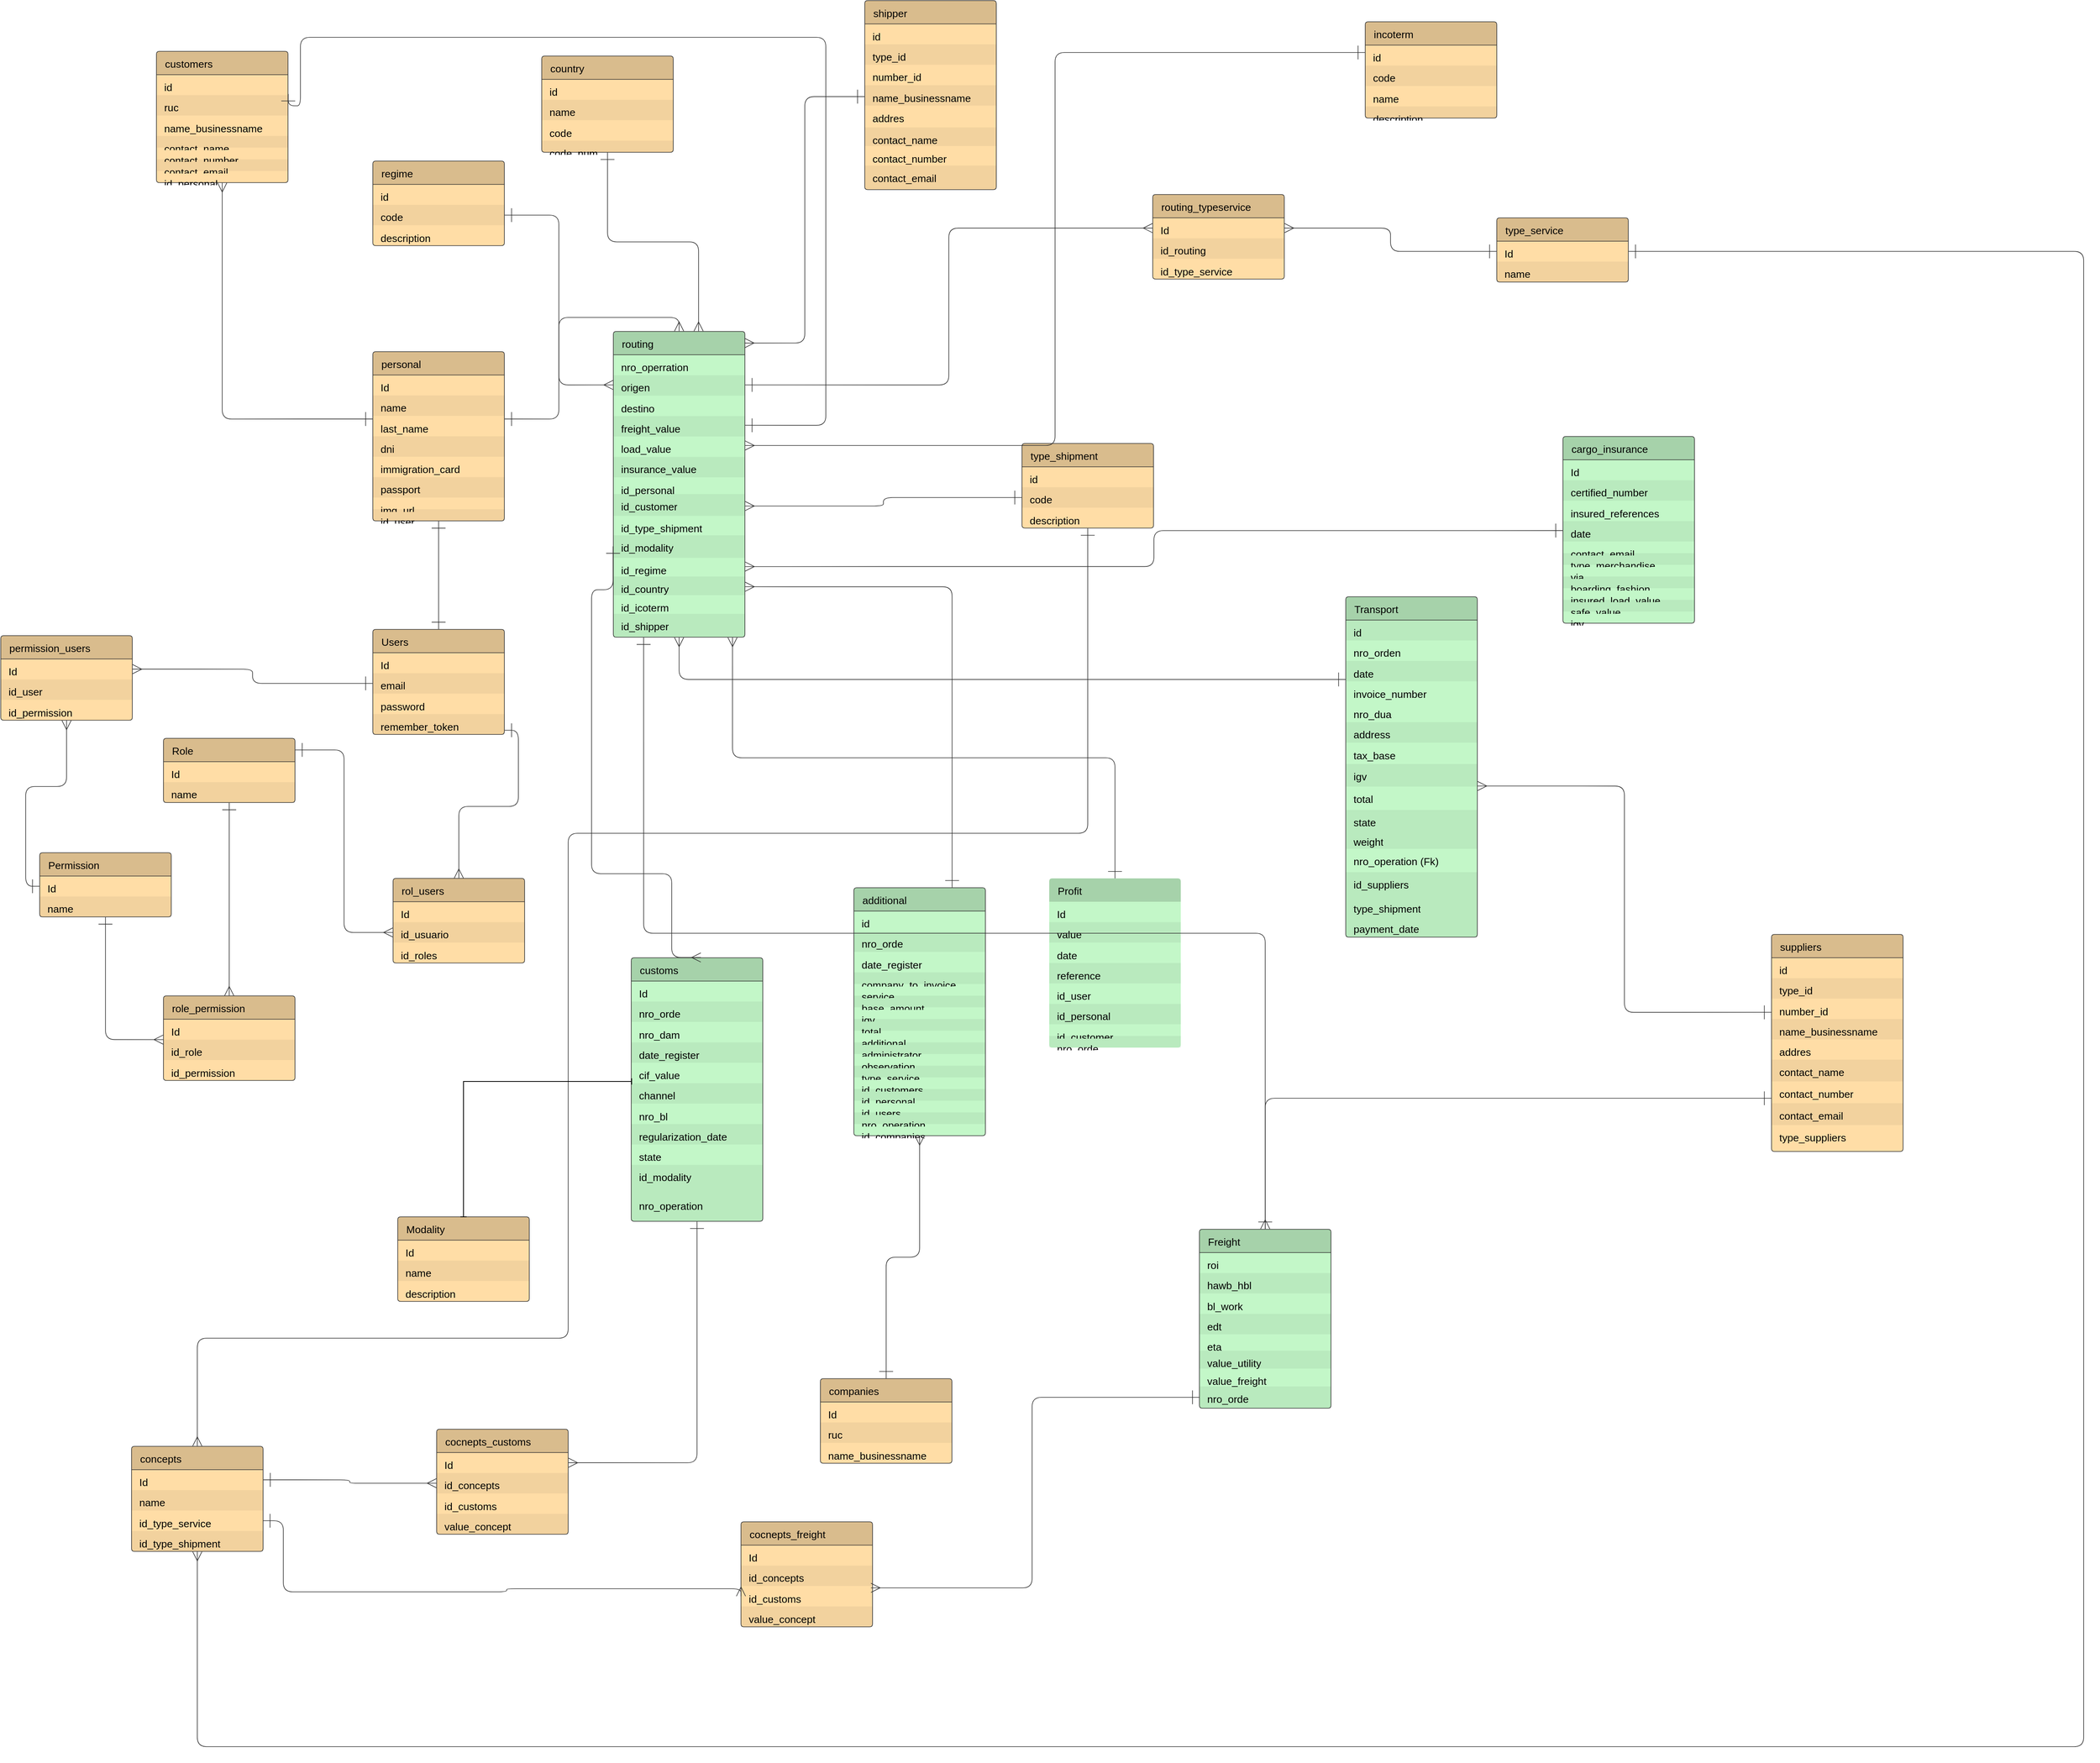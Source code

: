 <mxfile version="24.1.0" type="device">
  <diagram name="Página-1" id="leCqtOfOdwgIMC7q104f">
    <mxGraphModel dx="2868" dy="1672" grid="0" gridSize="10" guides="1" tooltips="1" connect="1" arrows="1" fold="1" page="0" pageScale="1" pageWidth="827" pageHeight="1169" math="0" shadow="0">
      <root>
        <mxCell id="0" />
        <mxCell id="1" parent="0" />
        <mxCell id="n6qV_Xt3kzfEs7hYFHmW-1" value="" style="html=1;jettySize=18;whiteSpace=wrap;fontSize=13;strokeColor=#333333;strokeOpacity=100;strokeWidth=0.8;rounded=1;arcSize=16;edgeStyle=orthogonalEdgeStyle;jumpStyle=arc;startArrow=ERone;startSize=16;endArrow=ERone;endSize=16;exitX=0.5;exitY=-0.003;exitPerimeter=0;entryX=0.5;entryY=1.002;entryPerimeter=0;lucidId=cM~DS3CCzZBN;" parent="1" source="n6qV_Xt3kzfEs7hYFHmW-11" target="n6qV_Xt3kzfEs7hYFHmW-2" edge="1">
          <mxGeometry width="100" height="100" relative="1" as="geometry">
            <Array as="points" />
          </mxGeometry>
        </mxCell>
        <mxCell id="n6qV_Xt3kzfEs7hYFHmW-2" value="personal" style="html=1;overflow=block;blockSpacing=1;swimlane;childLayout=stackLayout;horizontal=1;horizontalStack=0;resizeParent=1;resizeParentMax=0;resizeLast=0;collapsible=0;fontStyle=0;marginBottom=0;swimlaneFillColor=#ffdda6;startSize=30;whiteSpace=wrap;fontSize=13.3;align=left;spacingLeft=8.4;spacingRight=8.4;spacingTop=2.4;spacing=3.6;strokeColor=#333333;strokeOpacity=100;fillOpacity=100;rounded=1;absoluteArcSize=1;arcSize=7.5;strokeWidth=0.8;fillColor=#d9bc8d;" parent="1" vertex="1">
          <mxGeometry x="612" y="467" width="169" height="217.5" as="geometry" />
        </mxCell>
        <mxCell id="n6qV_Xt3kzfEs7hYFHmW-3" value="Id" style="part=1;resizeHeight=0;strokeColor=none;align=left;verticalAlign=top;overflow=hidden;rotatable=0;points=[[0,0.5],[1,0.5]];portConstraint=eastwest;html=1;whiteSpace=wrap;#ffdda6whiteSpace=wrap;fontSize=13.3;fontColor=default;spacingLeft=8.4;spacingRight=8.4;spacingTop=2.4;fillColor=none;strokeOpacity=100;fillOpacity=100;" parent="n6qV_Xt3kzfEs7hYFHmW-2" vertex="1">
          <mxGeometry y="30" width="169" height="26.25" as="geometry" />
        </mxCell>
        <mxCell id="n6qV_Xt3kzfEs7hYFHmW-4" value="name" style="part=1;resizeHeight=0;strokeColor=none;align=left;verticalAlign=top;overflow=hidden;rotatable=0;points=[[0,0.5],[1,0.5]];portConstraint=eastwest;html=1;whiteSpace=wrap;#ffdda6whiteSpace=wrap;fontSize=13.3;spacingLeft=8.4;spacingRight=8.4;spacingTop=2.4;fillColor=#000000;opacity=5;" parent="n6qV_Xt3kzfEs7hYFHmW-2" vertex="1">
          <mxGeometry y="56.25" width="169" height="26.25" as="geometry" />
        </mxCell>
        <mxCell id="n6qV_Xt3kzfEs7hYFHmW-5" value="last_name" style="part=1;resizeHeight=0;strokeColor=none;align=left;verticalAlign=top;overflow=hidden;rotatable=0;points=[[0,0.5],[1,0.5]];portConstraint=eastwest;html=1;whiteSpace=wrap;#ffdda6whiteSpace=wrap;fontSize=13.3;spacingLeft=8.4;spacingRight=8.4;spacingTop=2.4;fillColor=none;strokeOpacity=100;fillOpacity=100;" parent="n6qV_Xt3kzfEs7hYFHmW-2" vertex="1">
          <mxGeometry y="82.5" width="169" height="26.25" as="geometry" />
        </mxCell>
        <mxCell id="n6qV_Xt3kzfEs7hYFHmW-6" value="dni" style="part=1;resizeHeight=0;strokeColor=none;align=left;verticalAlign=top;overflow=hidden;rotatable=0;points=[[0,0.5],[1,0.5]];portConstraint=eastwest;html=1;whiteSpace=wrap;#ffdda6whiteSpace=wrap;fontSize=13.3;spacingLeft=8.4;spacingRight=8.4;spacingTop=2.4;fillColor=#000000;opacity=5;" parent="n6qV_Xt3kzfEs7hYFHmW-2" vertex="1">
          <mxGeometry y="108.75" width="169" height="26.25" as="geometry" />
        </mxCell>
        <mxCell id="n6qV_Xt3kzfEs7hYFHmW-7" value="immigration_card" style="part=1;resizeHeight=0;strokeColor=none;align=left;verticalAlign=top;overflow=hidden;rotatable=0;points=[[0,0.5],[1,0.5]];portConstraint=eastwest;html=1;whiteSpace=wrap;#ffdda6whiteSpace=wrap;fontSize=13.3;spacingLeft=8.4;spacingRight=8.4;spacingTop=2.4;fillColor=none;strokeOpacity=100;fillOpacity=100;" parent="n6qV_Xt3kzfEs7hYFHmW-2" vertex="1">
          <mxGeometry y="135" width="169" height="26.25" as="geometry" />
        </mxCell>
        <mxCell id="n6qV_Xt3kzfEs7hYFHmW-8" value="passport" style="part=1;resizeHeight=0;strokeColor=none;align=left;verticalAlign=top;overflow=hidden;rotatable=0;points=[[0,0.5],[1,0.5]];portConstraint=eastwest;html=1;whiteSpace=wrap;#ffdda6whiteSpace=wrap;fontSize=13.3;spacingLeft=8.4;spacingRight=8.4;spacingTop=2.4;fillColor=#000000;opacity=5;" parent="n6qV_Xt3kzfEs7hYFHmW-2" vertex="1">
          <mxGeometry y="161.25" width="169" height="26.25" as="geometry" />
        </mxCell>
        <mxCell id="n6qV_Xt3kzfEs7hYFHmW-9" value="img_url" style="part=1;resizeHeight=0;strokeColor=none;align=left;verticalAlign=top;overflow=hidden;rotatable=0;points=[[0,0.5],[1,0.5]];portConstraint=eastwest;html=1;whiteSpace=wrap;#ffdda6whiteSpace=wrap;fontSize=13.3;spacingLeft=8.4;spacingRight=8.4;spacingTop=2.4;fillColor=none;strokeOpacity=100;fillOpacity=100;" parent="n6qV_Xt3kzfEs7hYFHmW-2" vertex="1">
          <mxGeometry y="187.5" width="169" height="15" as="geometry" />
        </mxCell>
        <mxCell id="n6qV_Xt3kzfEs7hYFHmW-10" value="id_user" style="part=1;resizeHeight=0;strokeColor=none;align=left;verticalAlign=top;overflow=hidden;rotatable=0;points=[[0,0.5],[1,0.5]];portConstraint=eastwest;html=1;whiteSpace=wrap;#ffdda6whiteSpace=wrap;fontSize=13.3;spacingLeft=8.4;spacingRight=8.4;spacingTop=2.4;fillColor=#000000;opacity=5;" parent="n6qV_Xt3kzfEs7hYFHmW-2" vertex="1">
          <mxGeometry y="202.5" width="169" height="15" as="geometry" />
        </mxCell>
        <mxCell id="n6qV_Xt3kzfEs7hYFHmW-11" value="Users" style="html=1;overflow=block;blockSpacing=1;swimlane;childLayout=stackLayout;horizontal=1;horizontalStack=0;resizeParent=1;resizeParentMax=0;resizeLast=0;collapsible=0;fontStyle=0;marginBottom=0;swimlaneFillColor=#ffdda6;startSize=30;whiteSpace=wrap;fontSize=13.3;align=left;spacingLeft=8.4;spacingRight=8.4;spacingTop=2.4;spacing=3.6;strokeColor=#333333;strokeOpacity=100;fillOpacity=100;rounded=1;absoluteArcSize=1;arcSize=7.5;strokeWidth=0.8;fillColor=#d9bc8d;" parent="1" vertex="1">
          <mxGeometry x="612" y="824" width="169" height="135" as="geometry" />
        </mxCell>
        <mxCell id="n6qV_Xt3kzfEs7hYFHmW-12" value="Id" style="part=1;resizeHeight=0;strokeColor=none;align=left;verticalAlign=top;overflow=hidden;rotatable=0;points=[[0,0.5],[1,0.5]];portConstraint=eastwest;html=1;whiteSpace=wrap;#ffdda6whiteSpace=wrap;fontSize=13.3;fontColor=default;spacingLeft=8.4;spacingRight=8.4;spacingTop=2.4;fillColor=none;strokeOpacity=100;fillOpacity=100;" parent="n6qV_Xt3kzfEs7hYFHmW-11" vertex="1">
          <mxGeometry y="30" width="169" height="26.25" as="geometry" />
        </mxCell>
        <mxCell id="n6qV_Xt3kzfEs7hYFHmW-13" value="email" style="part=1;resizeHeight=0;strokeColor=none;align=left;verticalAlign=top;overflow=hidden;rotatable=0;points=[[0,0.5],[1,0.5]];portConstraint=eastwest;html=1;whiteSpace=wrap;#ffdda6whiteSpace=wrap;fontSize=13.3;spacingLeft=8.4;spacingRight=8.4;spacingTop=2.4;fillColor=#000000;opacity=5;" parent="n6qV_Xt3kzfEs7hYFHmW-11" vertex="1">
          <mxGeometry y="56.25" width="169" height="26.25" as="geometry" />
        </mxCell>
        <mxCell id="n6qV_Xt3kzfEs7hYFHmW-14" value="password" style="part=1;resizeHeight=0;strokeColor=none;align=left;verticalAlign=top;overflow=hidden;rotatable=0;points=[[0,0.5],[1,0.5]];portConstraint=eastwest;html=1;whiteSpace=wrap;#ffdda6whiteSpace=wrap;fontSize=13.3;spacingLeft=8.4;spacingRight=8.4;spacingTop=2.4;fillColor=none;strokeOpacity=100;fillOpacity=100;" parent="n6qV_Xt3kzfEs7hYFHmW-11" vertex="1">
          <mxGeometry y="82.5" width="169" height="26.25" as="geometry" />
        </mxCell>
        <mxCell id="n6qV_Xt3kzfEs7hYFHmW-15" value="remember_token" style="part=1;resizeHeight=0;strokeColor=none;align=left;verticalAlign=top;overflow=hidden;rotatable=0;points=[[0,0.5],[1,0.5]];portConstraint=eastwest;html=1;whiteSpace=wrap;#ffdda6whiteSpace=wrap;fontSize=13.3;spacingLeft=8.4;spacingRight=8.4;spacingTop=2.4;fillColor=#000000;opacity=5;" parent="n6qV_Xt3kzfEs7hYFHmW-11" vertex="1">
          <mxGeometry y="108.75" width="169" height="26.25" as="geometry" />
        </mxCell>
        <mxCell id="n6qV_Xt3kzfEs7hYFHmW-16" value="customers" style="html=1;overflow=block;blockSpacing=1;swimlane;childLayout=stackLayout;horizontal=1;horizontalStack=0;resizeParent=1;resizeParentMax=0;resizeLast=0;collapsible=0;fontStyle=0;marginBottom=0;swimlaneFillColor=#ffdda6;startSize=30;whiteSpace=wrap;fontSize=13.3;align=left;spacingLeft=8.4;spacingRight=8.4;spacingTop=2.4;spacing=3.6;strokeColor=#333333;strokeOpacity=100;fillOpacity=100;rounded=1;absoluteArcSize=1;arcSize=7.5;strokeWidth=0.8;fillColor=#d9bc8d;" parent="1" vertex="1">
          <mxGeometry x="334" y="81" width="169" height="168.75" as="geometry" />
        </mxCell>
        <mxCell id="n6qV_Xt3kzfEs7hYFHmW-17" value="id" style="part=1;resizeHeight=0;strokeColor=none;align=left;verticalAlign=top;overflow=hidden;rotatable=0;points=[[0,0.5],[1,0.5]];portConstraint=eastwest;html=1;whiteSpace=wrap;#ffdda6whiteSpace=wrap;fontSize=13.3;spacingLeft=8.4;spacingRight=8.4;spacingTop=2.4;fillColor=none;strokeOpacity=100;fillOpacity=100;" parent="n6qV_Xt3kzfEs7hYFHmW-16" vertex="1">
          <mxGeometry y="30" width="169" height="26.25" as="geometry" />
        </mxCell>
        <mxCell id="n6qV_Xt3kzfEs7hYFHmW-18" value="ruc" style="part=1;resizeHeight=0;strokeColor=none;align=left;verticalAlign=top;overflow=hidden;rotatable=0;points=[[0,0.5],[1,0.5]];portConstraint=eastwest;html=1;whiteSpace=wrap;#ffdda6whiteSpace=wrap;fontSize=13.3;spacingLeft=8.4;spacingRight=8.4;spacingTop=2.4;fillColor=#000000;opacity=5;" parent="n6qV_Xt3kzfEs7hYFHmW-16" vertex="1">
          <mxGeometry y="56.25" width="169" height="26.25" as="geometry" />
        </mxCell>
        <mxCell id="n6qV_Xt3kzfEs7hYFHmW-19" value="name_businessname" style="part=1;resizeHeight=0;strokeColor=none;align=left;verticalAlign=top;overflow=hidden;rotatable=0;points=[[0,0.5],[1,0.5]];portConstraint=eastwest;html=1;whiteSpace=wrap;#ffdda6whiteSpace=wrap;fontSize=13.3;spacingLeft=8.4;spacingRight=8.4;spacingTop=2.4;fillColor=none;strokeOpacity=100;fillOpacity=100;" parent="n6qV_Xt3kzfEs7hYFHmW-16" vertex="1">
          <mxGeometry y="82.5" width="169" height="26.25" as="geometry" />
        </mxCell>
        <mxCell id="n6qV_Xt3kzfEs7hYFHmW-20" value="contact_name" style="part=1;resizeHeight=0;strokeColor=none;align=left;verticalAlign=top;overflow=hidden;rotatable=0;points=[[0,0.5],[1,0.5]];portConstraint=eastwest;html=1;whiteSpace=wrap;#ffdda6whiteSpace=wrap;fontSize=13.3;spacingLeft=8.4;spacingRight=8.4;spacingTop=2.4;fillColor=#000000;opacity=5;" parent="n6qV_Xt3kzfEs7hYFHmW-16" vertex="1">
          <mxGeometry y="108.75" width="169" height="15" as="geometry" />
        </mxCell>
        <mxCell id="n6qV_Xt3kzfEs7hYFHmW-21" value="contact_number" style="part=1;resizeHeight=0;strokeColor=none;align=left;verticalAlign=top;overflow=hidden;rotatable=0;points=[[0,0.5],[1,0.5]];portConstraint=eastwest;html=1;whiteSpace=wrap;#ffdda6whiteSpace=wrap;fontSize=13.3;spacingLeft=8.4;spacingRight=8.4;spacingTop=2.4;fillColor=none;strokeOpacity=100;fillOpacity=100;" parent="n6qV_Xt3kzfEs7hYFHmW-16" vertex="1">
          <mxGeometry y="123.75" width="169" height="15" as="geometry" />
        </mxCell>
        <mxCell id="n6qV_Xt3kzfEs7hYFHmW-22" value="contact_email" style="part=1;resizeHeight=0;strokeColor=none;align=left;verticalAlign=top;overflow=hidden;rotatable=0;points=[[0,0.5],[1,0.5]];portConstraint=eastwest;html=1;whiteSpace=wrap;#ffdda6whiteSpace=wrap;fontSize=13.3;spacingLeft=8.4;spacingRight=8.4;spacingTop=2.4;fillColor=#000000;opacity=5;" parent="n6qV_Xt3kzfEs7hYFHmW-16" vertex="1">
          <mxGeometry y="138.75" width="169" height="15" as="geometry" />
        </mxCell>
        <mxCell id="n6qV_Xt3kzfEs7hYFHmW-23" value="id_personal" style="part=1;resizeHeight=0;strokeColor=none;align=left;verticalAlign=top;overflow=hidden;rotatable=0;points=[[0,0.5],[1,0.5]];portConstraint=eastwest;html=1;whiteSpace=wrap;#ffdda6whiteSpace=wrap;fontSize=13.3;spacingLeft=8.4;spacingRight=8.4;spacingTop=2.4;fillColor=none;strokeOpacity=100;fillOpacity=100;" parent="n6qV_Xt3kzfEs7hYFHmW-16" vertex="1">
          <mxGeometry y="153.75" width="169" height="15" as="geometry" />
        </mxCell>
        <mxCell id="n6qV_Xt3kzfEs7hYFHmW-24" value="rol_users" style="html=1;overflow=block;blockSpacing=1;swimlane;childLayout=stackLayout;horizontal=1;horizontalStack=0;resizeParent=1;resizeParentMax=0;resizeLast=0;collapsible=0;fontStyle=0;marginBottom=0;swimlaneFillColor=#ffdda6;startSize=30;whiteSpace=wrap;fontSize=13.3;align=left;spacingLeft=8.4;spacingRight=8.4;spacingTop=2.4;spacing=3.6;strokeColor=#333333;strokeOpacity=100;fillOpacity=100;rounded=1;absoluteArcSize=1;arcSize=7.5;strokeWidth=0.8;fillColor=#d9bc8d;" parent="1" vertex="1">
          <mxGeometry x="638" y="1144" width="169" height="108.75" as="geometry" />
        </mxCell>
        <mxCell id="n6qV_Xt3kzfEs7hYFHmW-25" value="Id" style="part=1;resizeHeight=0;strokeColor=none;verticalAlign=top;overflow=hidden;rotatable=0;points=[[0,0.5],[1,0.5]];portConstraint=eastwest;html=1;whiteSpace=wrap;#ffdda6whiteSpace=wrap;fontSize=13.3;fontColor=default;align=left;spacingLeft=8.4;spacingRight=8.4;spacingTop=2.4;fillColor=none;strokeOpacity=100;fillOpacity=100;" parent="n6qV_Xt3kzfEs7hYFHmW-24" vertex="1">
          <mxGeometry y="30" width="169" height="26.25" as="geometry" />
        </mxCell>
        <mxCell id="n6qV_Xt3kzfEs7hYFHmW-26" value="id_usuario" style="part=1;resizeHeight=0;strokeColor=none;verticalAlign=top;overflow=hidden;rotatable=0;points=[[0,0.5],[1,0.5]];portConstraint=eastwest;html=1;whiteSpace=wrap;#ffdda6whiteSpace=wrap;fontSize=13.3;align=left;spacingLeft=8.4;spacingRight=8.4;spacingTop=2.4;fillColor=#000000;opacity=5;" parent="n6qV_Xt3kzfEs7hYFHmW-24" vertex="1">
          <mxGeometry y="56.25" width="169" height="26.25" as="geometry" />
        </mxCell>
        <mxCell id="n6qV_Xt3kzfEs7hYFHmW-27" value="id_roles" style="part=1;resizeHeight=0;strokeColor=none;verticalAlign=top;overflow=hidden;rotatable=0;points=[[0,0.5],[1,0.5]];portConstraint=eastwest;html=1;whiteSpace=wrap;#ffdda6whiteSpace=wrap;fontSize=13.3;align=left;spacingLeft=8.4;spacingRight=8.4;spacingTop=2.4;fillColor=none;strokeOpacity=100;fillOpacity=100;" parent="n6qV_Xt3kzfEs7hYFHmW-24" vertex="1">
          <mxGeometry y="82.5" width="169" height="26.25" as="geometry" />
        </mxCell>
        <mxCell id="n6qV_Xt3kzfEs7hYFHmW-28" value="customs" style="html=1;overflow=block;blockSpacing=1;swimlane;childLayout=stackLayout;horizontal=1;horizontalStack=0;resizeParent=1;resizeParentMax=0;resizeLast=0;collapsible=0;fontStyle=0;marginBottom=0;swimlaneFillColor=#c3f7c8;startSize=30;whiteSpace=wrap;fontSize=13.3;align=left;spacingLeft=8.4;spacingRight=8.4;spacingTop=2.4;spacing=3.6;strokeColor=#333333;strokeOpacity=100;fillOpacity=100;rounded=1;absoluteArcSize=1;arcSize=7.5;strokeWidth=0.8;fillColor=#a6d2aa;" parent="1" vertex="1">
          <mxGeometry x="944" y="1246" width="169" height="338.75" as="geometry" />
        </mxCell>
        <mxCell id="n6qV_Xt3kzfEs7hYFHmW-29" value="Id" style="part=1;resizeHeight=0;strokeColor=none;verticalAlign=top;overflow=hidden;rotatable=0;points=[[0,0.5],[1,0.5]];portConstraint=eastwest;html=1;whiteSpace=wrap;#c3f7c8whiteSpace=wrap;fontSize=13.3;fontColor=default;align=left;spacingLeft=8.4;spacingRight=8.4;spacingTop=2.4;fillColor=none;strokeOpacity=100;fillOpacity=100;" parent="n6qV_Xt3kzfEs7hYFHmW-28" vertex="1">
          <mxGeometry y="30" width="169" height="26.25" as="geometry" />
        </mxCell>
        <mxCell id="n6qV_Xt3kzfEs7hYFHmW-30" value="nro_orde" style="part=1;resizeHeight=0;strokeColor=none;verticalAlign=top;overflow=hidden;rotatable=0;points=[[0,0.5],[1,0.5]];portConstraint=eastwest;html=1;whiteSpace=wrap;#c3f7c8whiteSpace=wrap;fontSize=13.3;align=left;spacingLeft=8.4;spacingRight=8.4;spacingTop=2.4;fillColor=#000000;opacity=5;" parent="n6qV_Xt3kzfEs7hYFHmW-28" vertex="1">
          <mxGeometry y="56.25" width="169" height="26.25" as="geometry" />
        </mxCell>
        <mxCell id="n6qV_Xt3kzfEs7hYFHmW-31" value="nro_dam" style="part=1;resizeHeight=0;strokeColor=none;verticalAlign=top;overflow=hidden;rotatable=0;points=[[0,0.5],[1,0.5]];portConstraint=eastwest;html=1;whiteSpace=wrap;#c3f7c8whiteSpace=wrap;fontSize=13.3;align=left;spacingLeft=8.4;spacingRight=8.4;spacingTop=2.4;fillColor=none;strokeOpacity=100;fillOpacity=100;" parent="n6qV_Xt3kzfEs7hYFHmW-28" vertex="1">
          <mxGeometry y="82.5" width="169" height="26.25" as="geometry" />
        </mxCell>
        <mxCell id="n6qV_Xt3kzfEs7hYFHmW-32" value="date_register" style="part=1;resizeHeight=0;strokeColor=none;verticalAlign=top;overflow=hidden;rotatable=0;points=[[0,0.5],[1,0.5]];portConstraint=eastwest;html=1;whiteSpace=wrap;#c3f7c8whiteSpace=wrap;fontSize=13.3;align=left;spacingLeft=8.4;spacingRight=8.4;spacingTop=2.4;fillColor=#000000;opacity=5;" parent="n6qV_Xt3kzfEs7hYFHmW-28" vertex="1">
          <mxGeometry y="108.75" width="169" height="26.25" as="geometry" />
        </mxCell>
        <mxCell id="n6qV_Xt3kzfEs7hYFHmW-33" value="cif_value" style="part=1;resizeHeight=0;strokeColor=none;verticalAlign=top;overflow=hidden;rotatable=0;points=[[0,0.5],[1,0.5]];portConstraint=eastwest;html=1;whiteSpace=wrap;#c3f7c8whiteSpace=wrap;fontSize=13.3;align=left;spacingLeft=8.4;spacingRight=8.4;spacingTop=2.4;fillColor=none;strokeOpacity=100;fillOpacity=100;" parent="n6qV_Xt3kzfEs7hYFHmW-28" vertex="1">
          <mxGeometry y="135" width="169" height="26.25" as="geometry" />
        </mxCell>
        <mxCell id="n6qV_Xt3kzfEs7hYFHmW-34" value="channel" style="part=1;resizeHeight=0;strokeColor=none;verticalAlign=top;overflow=hidden;rotatable=0;points=[[0,0.5],[1,0.5]];portConstraint=eastwest;html=1;whiteSpace=wrap;#c3f7c8whiteSpace=wrap;fontSize=13.3;align=left;spacingLeft=8.4;spacingRight=8.4;spacingTop=2.4;fillColor=#000000;opacity=5;" parent="n6qV_Xt3kzfEs7hYFHmW-28" vertex="1">
          <mxGeometry y="161.25" width="169" height="26.25" as="geometry" />
        </mxCell>
        <mxCell id="n6qV_Xt3kzfEs7hYFHmW-35" value="nro_bl" style="part=1;resizeHeight=0;strokeColor=none;verticalAlign=top;overflow=hidden;rotatable=0;points=[[0,0.5],[1,0.5]];portConstraint=eastwest;html=1;whiteSpace=wrap;#c3f7c8whiteSpace=wrap;fontSize=13.3;align=left;spacingLeft=8.4;spacingRight=8.4;spacingTop=2.4;fillColor=none;strokeOpacity=100;fillOpacity=100;" parent="n6qV_Xt3kzfEs7hYFHmW-28" vertex="1">
          <mxGeometry y="187.5" width="169" height="26.25" as="geometry" />
        </mxCell>
        <mxCell id="n6qV_Xt3kzfEs7hYFHmW-36" value="regularization_date" style="part=1;resizeHeight=0;strokeColor=none;verticalAlign=top;overflow=hidden;rotatable=0;points=[[0,0.5],[1,0.5]];portConstraint=eastwest;html=1;whiteSpace=wrap;#c3f7c8whiteSpace=wrap;fontSize=13.3;align=left;spacingLeft=8.4;spacingRight=8.4;spacingTop=2.4;fillColor=#000000;opacity=5;" parent="n6qV_Xt3kzfEs7hYFHmW-28" vertex="1">
          <mxGeometry y="213.75" width="169" height="26.25" as="geometry" />
        </mxCell>
        <mxCell id="n6qV_Xt3kzfEs7hYFHmW-37" value="state" style="part=1;resizeHeight=0;strokeColor=none;verticalAlign=top;overflow=hidden;rotatable=0;points=[[0,0.5],[1,0.5]];portConstraint=eastwest;html=1;whiteSpace=wrap;#c3f7c8whiteSpace=wrap;fontSize=13.3;align=left;spacingLeft=8.4;spacingRight=8.4;spacingTop=2.4;fillColor=none;strokeOpacity=100;fillOpacity=100;" parent="n6qV_Xt3kzfEs7hYFHmW-28" vertex="1">
          <mxGeometry y="240" width="169" height="26.25" as="geometry" />
        </mxCell>
        <mxCell id="n6qV_Xt3kzfEs7hYFHmW-38" value="id_modality" style="part=1;resizeHeight=0;strokeColor=none;verticalAlign=top;overflow=hidden;rotatable=0;points=[[0,0.5],[1,0.5]];portConstraint=eastwest;html=1;whiteSpace=wrap;#c3f7c8whiteSpace=wrap;fontSize=13.3;align=left;spacingLeft=8.4;spacingRight=8.4;spacingTop=2.4;fillColor=#000000;opacity=5;" parent="n6qV_Xt3kzfEs7hYFHmW-28" vertex="1">
          <mxGeometry y="266.25" width="169" height="36.25" as="geometry" />
        </mxCell>
        <mxCell id="X1TgRnpZAQ3NQ5CsBxn8-3" value="nro_operation" style="part=1;resizeHeight=0;strokeColor=none;verticalAlign=top;overflow=hidden;rotatable=0;points=[[0,0.5],[1,0.5]];portConstraint=eastwest;html=1;whiteSpace=wrap;#c3f7c8whiteSpace=wrap;fontSize=13.3;align=left;spacingLeft=8.4;spacingRight=8.4;spacingTop=2.4;fillColor=#000000;opacity=5;" parent="n6qV_Xt3kzfEs7hYFHmW-28" vertex="1">
          <mxGeometry y="302.5" width="169" height="36.25" as="geometry" />
        </mxCell>
        <mxCell id="n6qV_Xt3kzfEs7hYFHmW-39" value="Permission" style="html=1;overflow=block;blockSpacing=1;swimlane;childLayout=stackLayout;horizontal=1;horizontalStack=0;resizeParent=1;resizeParentMax=0;resizeLast=0;collapsible=0;fontStyle=0;marginBottom=0;swimlaneFillColor=#ffdda6;startSize=30;whiteSpace=wrap;fontSize=13.3;align=left;spacingLeft=8.4;spacingRight=8.4;spacingTop=2.4;spacing=3.6;strokeColor=#333333;strokeOpacity=100;fillOpacity=100;rounded=1;absoluteArcSize=1;arcSize=7.5;strokeWidth=0.8;fillColor=#d9bc8d;" parent="1" vertex="1">
          <mxGeometry x="184" y="1111" width="169" height="82.5" as="geometry" />
        </mxCell>
        <mxCell id="n6qV_Xt3kzfEs7hYFHmW-40" value="Id" style="part=1;resizeHeight=0;strokeColor=none;verticalAlign=top;overflow=hidden;rotatable=0;points=[[0,0.5],[1,0.5]];portConstraint=eastwest;html=1;whiteSpace=wrap;#ffdda6whiteSpace=wrap;fontSize=13.3;fontColor=default;align=left;spacingLeft=8.4;spacingRight=8.4;spacingTop=2.4;fillColor=none;strokeOpacity=100;fillOpacity=100;" parent="n6qV_Xt3kzfEs7hYFHmW-39" vertex="1">
          <mxGeometry y="30" width="169" height="26.25" as="geometry" />
        </mxCell>
        <mxCell id="n6qV_Xt3kzfEs7hYFHmW-41" value="name" style="part=1;resizeHeight=0;strokeColor=none;verticalAlign=top;overflow=hidden;rotatable=0;points=[[0,0.5],[1,0.5]];portConstraint=eastwest;html=1;whiteSpace=wrap;#ffdda6whiteSpace=wrap;fontSize=13.3;align=left;spacingLeft=8.4;spacingRight=8.4;spacingTop=2.4;fillColor=#000000;opacity=5;" parent="n6qV_Xt3kzfEs7hYFHmW-39" vertex="1">
          <mxGeometry y="56.25" width="169" height="26.25" as="geometry" />
        </mxCell>
        <mxCell id="n6qV_Xt3kzfEs7hYFHmW-42" value="Role" style="html=1;overflow=block;blockSpacing=1;swimlane;childLayout=stackLayout;horizontal=1;horizontalStack=0;resizeParent=1;resizeParentMax=0;resizeLast=0;collapsible=0;fontStyle=0;marginBottom=0;swimlaneFillColor=#ffdda6;startSize=30;whiteSpace=wrap;fontSize=13.3;align=left;spacingLeft=8.4;spacingRight=8.4;spacingTop=2.4;spacing=3.6;strokeColor=#333333;strokeOpacity=100;fillOpacity=100;rounded=1;absoluteArcSize=1;arcSize=7.5;strokeWidth=0.8;fillColor=#d9bc8d;" parent="1" vertex="1">
          <mxGeometry x="343" y="964" width="169" height="82.5" as="geometry" />
        </mxCell>
        <mxCell id="n6qV_Xt3kzfEs7hYFHmW-43" value="Id" style="part=1;resizeHeight=0;strokeColor=none;verticalAlign=top;overflow=hidden;rotatable=0;points=[[0,0.5],[1,0.5]];portConstraint=eastwest;html=1;whiteSpace=wrap;#ffdda6whiteSpace=wrap;fontSize=13.3;fontColor=default;align=left;spacingLeft=8.4;spacingRight=8.4;spacingTop=2.4;fillColor=none;strokeOpacity=100;fillOpacity=100;" parent="n6qV_Xt3kzfEs7hYFHmW-42" vertex="1">
          <mxGeometry y="30" width="169" height="26.25" as="geometry" />
        </mxCell>
        <mxCell id="n6qV_Xt3kzfEs7hYFHmW-44" value="name" style="part=1;resizeHeight=0;strokeColor=none;verticalAlign=top;overflow=hidden;rotatable=0;points=[[0,0.5],[1,0.5]];portConstraint=eastwest;html=1;whiteSpace=wrap;#ffdda6whiteSpace=wrap;fontSize=13.3;align=left;spacingLeft=8.4;spacingRight=8.4;spacingTop=2.4;fillColor=#000000;opacity=5;" parent="n6qV_Xt3kzfEs7hYFHmW-42" vertex="1">
          <mxGeometry y="56.25" width="169" height="26.25" as="geometry" />
        </mxCell>
        <mxCell id="n6qV_Xt3kzfEs7hYFHmW-45" value="role_permission" style="html=1;overflow=block;blockSpacing=1;swimlane;childLayout=stackLayout;horizontal=1;horizontalStack=0;resizeParent=1;resizeParentMax=0;resizeLast=0;collapsible=0;fontStyle=0;marginBottom=0;swimlaneFillColor=#ffdda6;startSize=30;whiteSpace=wrap;fontSize=13.3;align=left;spacingLeft=8.4;spacingRight=8.4;spacingTop=2.4;spacing=3.6;strokeColor=#333333;strokeOpacity=100;fillOpacity=100;rounded=1;absoluteArcSize=1;arcSize=7.5;strokeWidth=0.8;fillColor=#d9bc8d;" parent="1" vertex="1">
          <mxGeometry x="343" y="1295" width="169" height="108.75" as="geometry" />
        </mxCell>
        <mxCell id="n6qV_Xt3kzfEs7hYFHmW-46" value="Id" style="part=1;resizeHeight=0;strokeColor=none;verticalAlign=top;overflow=hidden;rotatable=0;points=[[0,0.5],[1,0.5]];portConstraint=eastwest;html=1;whiteSpace=wrap;#ffdda6whiteSpace=wrap;fontSize=13.3;fontColor=default;align=left;spacingLeft=8.4;spacingRight=8.4;spacingTop=2.4;fillColor=none;strokeOpacity=100;fillOpacity=100;" parent="n6qV_Xt3kzfEs7hYFHmW-45" vertex="1">
          <mxGeometry y="30" width="169" height="26.25" as="geometry" />
        </mxCell>
        <mxCell id="n6qV_Xt3kzfEs7hYFHmW-47" value="id_role" style="part=1;resizeHeight=0;strokeColor=none;verticalAlign=top;overflow=hidden;rotatable=0;points=[[0,0.5],[1,0.5]];portConstraint=eastwest;html=1;whiteSpace=wrap;#ffdda6whiteSpace=wrap;fontSize=13.3;align=left;spacingLeft=8.4;spacingRight=8.4;spacingTop=2.4;fillColor=#000000;opacity=5;" parent="n6qV_Xt3kzfEs7hYFHmW-45" vertex="1">
          <mxGeometry y="56.25" width="169" height="26.25" as="geometry" />
        </mxCell>
        <mxCell id="n6qV_Xt3kzfEs7hYFHmW-48" value="id_permission" style="part=1;resizeHeight=0;strokeColor=none;verticalAlign=top;overflow=hidden;rotatable=0;points=[[0,0.5],[1,0.5]];portConstraint=eastwest;html=1;whiteSpace=wrap;#ffdda6whiteSpace=wrap;fontSize=13.3;align=left;spacingLeft=8.4;spacingRight=8.4;spacingTop=2.4;fillColor=none;strokeOpacity=100;fillOpacity=100;" parent="n6qV_Xt3kzfEs7hYFHmW-45" vertex="1">
          <mxGeometry y="82.5" width="169" height="26.25" as="geometry" />
        </mxCell>
        <mxCell id="n6qV_Xt3kzfEs7hYFHmW-49" value="" style="html=1;jettySize=18;whiteSpace=wrap;fontSize=13;strokeColor=#333333;strokeOpacity=100;strokeWidth=0.8;rounded=1;arcSize=24;edgeStyle=orthogonalEdgeStyle;startArrow=ERone;startSize=16;endArrow=ERmany;endSize=10;exitX=1.002;exitY=0.96;exitPerimeter=0;entryX=0.5;entryY=-0.003;entryPerimeter=0;lucidId=iCAa0rSAuvY8;" parent="1" source="n6qV_Xt3kzfEs7hYFHmW-11" target="n6qV_Xt3kzfEs7hYFHmW-24" edge="1">
          <mxGeometry width="100" height="100" relative="1" as="geometry">
            <Array as="points" />
          </mxGeometry>
        </mxCell>
        <mxCell id="n6qV_Xt3kzfEs7hYFHmW-50" value="" style="html=1;jettySize=18;whiteSpace=wrap;fontSize=13;strokeColor=#333333;strokeOpacity=100;strokeWidth=0.8;rounded=1;arcSize=24;edgeStyle=orthogonalEdgeStyle;startArrow=ERone;startSize=16;endArrow=ERmany;endSize=10;exitX=0.5;exitY=1.005;exitPerimeter=0;entryX=0.5;entryY=-0.003;entryPerimeter=0;lucidId=fFAaN4ZKWh4v;" parent="1" source="n6qV_Xt3kzfEs7hYFHmW-42" target="n6qV_Xt3kzfEs7hYFHmW-45" edge="1">
          <mxGeometry width="100" height="100" relative="1" as="geometry">
            <Array as="points" />
          </mxGeometry>
        </mxCell>
        <mxCell id="n6qV_Xt3kzfEs7hYFHmW-51" value="" style="html=1;jettySize=18;whiteSpace=wrap;fontSize=13;strokeColor=#333333;strokeOpacity=100;strokeWidth=0.8;rounded=1;arcSize=24;edgeStyle=orthogonalEdgeStyle;startArrow=ERone;startSize=16;endArrow=ERmany;endSize=10;exitX=0.5;exitY=1.005;exitPerimeter=0;entryX=-0.002;entryY=0.517;entryPerimeter=0;lucidId=mFAaPKILsBFm;" parent="1" source="n6qV_Xt3kzfEs7hYFHmW-39" target="n6qV_Xt3kzfEs7hYFHmW-45" edge="1">
          <mxGeometry width="100" height="100" relative="1" as="geometry">
            <Array as="points" />
          </mxGeometry>
        </mxCell>
        <mxCell id="n6qV_Xt3kzfEs7hYFHmW-52" value="type_shipment" style="html=1;overflow=block;blockSpacing=1;swimlane;childLayout=stackLayout;horizontal=1;horizontalStack=0;resizeParent=1;resizeParentMax=0;resizeLast=0;collapsible=0;fontStyle=0;marginBottom=0;swimlaneFillColor=#ffdda6;startSize=30;whiteSpace=wrap;fontSize=13.3;align=left;spacingLeft=8.4;spacingRight=8.4;spacingTop=2.4;spacing=3.6;strokeColor=#333333;strokeOpacity=100;fillOpacity=100;rounded=1;absoluteArcSize=1;arcSize=7.5;strokeWidth=0.8;fillColor=#d9bc8d;" parent="1" vertex="1">
          <mxGeometry x="1446" y="585" width="169" height="108.75" as="geometry" />
        </mxCell>
        <mxCell id="n6qV_Xt3kzfEs7hYFHmW-53" value="id" style="part=1;resizeHeight=0;strokeColor=none;align=left;verticalAlign=top;overflow=hidden;rotatable=0;points=[[0,0.5],[1,0.5]];portConstraint=eastwest;html=1;whiteSpace=wrap;#ffdda6whiteSpace=wrap;fontSize=13.3;spacingLeft=8.4;spacingRight=8.4;spacingTop=2.4;fillColor=none;strokeOpacity=100;fillOpacity=100;" parent="n6qV_Xt3kzfEs7hYFHmW-52" vertex="1">
          <mxGeometry y="30" width="169" height="26.25" as="geometry" />
        </mxCell>
        <mxCell id="n6qV_Xt3kzfEs7hYFHmW-54" value="code" style="part=1;resizeHeight=0;strokeColor=none;align=left;verticalAlign=top;overflow=hidden;rotatable=0;points=[[0,0.5],[1,0.5]];portConstraint=eastwest;html=1;whiteSpace=wrap;#ffdda6whiteSpace=wrap;fontSize=13.3;spacingLeft=8.4;spacingRight=8.4;spacingTop=2.4;fillColor=#000000;opacity=5;" parent="n6qV_Xt3kzfEs7hYFHmW-52" vertex="1">
          <mxGeometry y="56.25" width="169" height="26.25" as="geometry" />
        </mxCell>
        <mxCell id="n6qV_Xt3kzfEs7hYFHmW-55" value="description" style="part=1;resizeHeight=0;strokeColor=none;align=left;verticalAlign=top;overflow=hidden;rotatable=0;points=[[0,0.5],[1,0.5]];portConstraint=eastwest;html=1;whiteSpace=wrap;#ffdda6whiteSpace=wrap;fontSize=13.3;spacingLeft=8.4;spacingRight=8.4;spacingTop=2.4;fillColor=none;strokeOpacity=100;fillOpacity=100;" parent="n6qV_Xt3kzfEs7hYFHmW-52" vertex="1">
          <mxGeometry y="82.5" width="169" height="26.25" as="geometry" />
        </mxCell>
        <mxCell id="n6qV_Xt3kzfEs7hYFHmW-56" value="Modality" style="html=1;overflow=block;blockSpacing=1;swimlane;childLayout=stackLayout;horizontal=1;horizontalStack=0;resizeParent=1;resizeParentMax=0;resizeLast=0;collapsible=0;fontStyle=0;marginBottom=0;swimlaneFillColor=#ffdda6;startSize=30;whiteSpace=wrap;fontSize=13.3;align=left;spacingLeft=8.4;spacingRight=8.4;spacingTop=2.4;spacing=3.6;strokeColor=#333333;strokeOpacity=100;fillOpacity=100;rounded=1;absoluteArcSize=1;arcSize=7.5;strokeWidth=0.8;fillColor=#d9bc8d;" parent="1" vertex="1">
          <mxGeometry x="644" y="1579" width="169" height="108.75" as="geometry" />
        </mxCell>
        <mxCell id="n6qV_Xt3kzfEs7hYFHmW-57" value="Id" style="part=1;resizeHeight=0;strokeColor=none;verticalAlign=top;overflow=hidden;rotatable=0;points=[[0,0.5],[1,0.5]];portConstraint=eastwest;html=1;whiteSpace=wrap;#ffdda6whiteSpace=wrap;fontSize=13.3;align=left;spacingLeft=8.4;spacingRight=8.4;spacingTop=2.4;fillColor=none;strokeOpacity=100;fillOpacity=100;" parent="n6qV_Xt3kzfEs7hYFHmW-56" vertex="1">
          <mxGeometry y="30" width="169" height="26.25" as="geometry" />
        </mxCell>
        <mxCell id="n6qV_Xt3kzfEs7hYFHmW-58" value="name" style="part=1;resizeHeight=0;strokeColor=none;verticalAlign=top;overflow=hidden;rotatable=0;points=[[0,0.5],[1,0.5]];portConstraint=eastwest;html=1;whiteSpace=wrap;#ffdda6whiteSpace=wrap;fontSize=13.3;align=left;spacingLeft=8.4;spacingRight=8.4;spacingTop=2.4;fillColor=#000000;opacity=5;" parent="n6qV_Xt3kzfEs7hYFHmW-56" vertex="1">
          <mxGeometry y="56.25" width="169" height="26.25" as="geometry" />
        </mxCell>
        <mxCell id="n6qV_Xt3kzfEs7hYFHmW-59" value="description" style="part=1;resizeHeight=0;strokeColor=none;verticalAlign=top;overflow=hidden;rotatable=0;points=[[0,0.5],[1,0.5]];portConstraint=eastwest;html=1;whiteSpace=wrap;#ffdda6whiteSpace=wrap;fontSize=13.3;align=left;spacingLeft=8.4;spacingRight=8.4;spacingTop=2.4;fillColor=none;strokeOpacity=100;fillOpacity=100;" parent="n6qV_Xt3kzfEs7hYFHmW-56" vertex="1">
          <mxGeometry y="82.5" width="169" height="26.25" as="geometry" />
        </mxCell>
        <mxCell id="n6qV_Xt3kzfEs7hYFHmW-79" value="suppliers" style="html=1;overflow=block;blockSpacing=1;swimlane;childLayout=stackLayout;horizontal=1;horizontalStack=0;resizeParent=1;resizeParentMax=0;resizeLast=0;collapsible=0;fontStyle=0;marginBottom=0;swimlaneFillColor=#ffdda6;startSize=30;whiteSpace=wrap;fontSize=13.3;align=left;spacingLeft=8.4;spacingRight=8.4;spacingTop=2.4;spacing=3.6;strokeColor=#333333;strokeOpacity=100;fillOpacity=100;rounded=1;absoluteArcSize=1;arcSize=7.5;strokeWidth=0.8;fillColor=#d9bc8d;" parent="1" vertex="1">
          <mxGeometry x="2409" y="1216" width="169" height="279" as="geometry" />
        </mxCell>
        <mxCell id="n6qV_Xt3kzfEs7hYFHmW-80" value="id" style="part=1;resizeHeight=0;strokeColor=none;verticalAlign=top;overflow=hidden;rotatable=0;points=[[0,0.5],[1,0.5]];portConstraint=eastwest;html=1;whiteSpace=wrap;#ffdda6whiteSpace=wrap;fontSize=13.3;align=left;spacingLeft=8.4;spacingRight=8.4;spacingTop=2.4;fillColor=none;strokeOpacity=100;fillOpacity=100;" parent="n6qV_Xt3kzfEs7hYFHmW-79" vertex="1">
          <mxGeometry y="30" width="169" height="26.25" as="geometry" />
        </mxCell>
        <mxCell id="n6qV_Xt3kzfEs7hYFHmW-81" value="type_id" style="part=1;resizeHeight=0;strokeColor=none;verticalAlign=top;overflow=hidden;rotatable=0;points=[[0,0.5],[1,0.5]];portConstraint=eastwest;html=1;whiteSpace=wrap;#ffdda6whiteSpace=wrap;fontSize=13.3;align=left;spacingLeft=8.4;spacingRight=8.4;spacingTop=2.4;fillColor=#000000;opacity=5;" parent="n6qV_Xt3kzfEs7hYFHmW-79" vertex="1">
          <mxGeometry y="56.25" width="169" height="26.25" as="geometry" />
        </mxCell>
        <mxCell id="n6qV_Xt3kzfEs7hYFHmW-82" value="number_id" style="part=1;resizeHeight=0;strokeColor=none;verticalAlign=top;overflow=hidden;rotatable=0;points=[[0,0.5],[1,0.5]];portConstraint=eastwest;html=1;whiteSpace=wrap;#ffdda6whiteSpace=wrap;fontSize=13.3;align=left;spacingLeft=8.4;spacingRight=8.4;spacingTop=2.4;fillColor=none;strokeOpacity=100;fillOpacity=100;" parent="n6qV_Xt3kzfEs7hYFHmW-79" vertex="1">
          <mxGeometry y="82.5" width="169" height="26.25" as="geometry" />
        </mxCell>
        <mxCell id="n6qV_Xt3kzfEs7hYFHmW-83" value="name_businessname" style="part=1;resizeHeight=0;strokeColor=none;verticalAlign=top;overflow=hidden;rotatable=0;points=[[0,0.5],[1,0.5]];portConstraint=eastwest;html=1;whiteSpace=wrap;#ffdda6whiteSpace=wrap;fontSize=13.3;align=left;spacingLeft=8.4;spacingRight=8.4;spacingTop=2.4;fillColor=#000000;opacity=5;" parent="n6qV_Xt3kzfEs7hYFHmW-79" vertex="1">
          <mxGeometry y="108.75" width="169" height="26.25" as="geometry" />
        </mxCell>
        <mxCell id="n6qV_Xt3kzfEs7hYFHmW-84" value="addres" style="part=1;resizeHeight=0;strokeColor=none;verticalAlign=top;overflow=hidden;rotatable=0;points=[[0,0.5],[1,0.5]];portConstraint=eastwest;html=1;whiteSpace=wrap;#ffdda6whiteSpace=wrap;fontSize=13.3;align=left;spacingLeft=8.4;spacingRight=8.4;spacingTop=2.4;fillColor=none;strokeOpacity=100;fillOpacity=100;" parent="n6qV_Xt3kzfEs7hYFHmW-79" vertex="1">
          <mxGeometry y="135" width="169" height="26" as="geometry" />
        </mxCell>
        <mxCell id="n6qV_Xt3kzfEs7hYFHmW-85" value="contact_name" style="part=1;resizeHeight=0;strokeColor=none;verticalAlign=top;overflow=hidden;rotatable=0;points=[[0,0.5],[1,0.5]];portConstraint=eastwest;html=1;whiteSpace=wrap;#ffdda6whiteSpace=wrap;fontSize=13.3;align=left;spacingLeft=8.4;spacingRight=8.4;spacingTop=2.4;fillColor=#000000;opacity=5;" parent="n6qV_Xt3kzfEs7hYFHmW-79" vertex="1">
          <mxGeometry y="161" width="169" height="28" as="geometry" />
        </mxCell>
        <mxCell id="n6qV_Xt3kzfEs7hYFHmW-86" value="contact_number" style="part=1;resizeHeight=0;strokeColor=none;verticalAlign=top;overflow=hidden;rotatable=0;points=[[0,0.5],[1,0.5]];portConstraint=eastwest;html=1;whiteSpace=wrap;#ffdda6whiteSpace=wrap;fontSize=13.3;align=left;spacingLeft=8.4;spacingRight=8.4;spacingTop=2.4;fillColor=none;strokeOpacity=100;fillOpacity=100;" parent="n6qV_Xt3kzfEs7hYFHmW-79" vertex="1">
          <mxGeometry y="189" width="169" height="28" as="geometry" />
        </mxCell>
        <mxCell id="n6qV_Xt3kzfEs7hYFHmW-87" value="contact_email" style="part=1;resizeHeight=0;strokeColor=none;verticalAlign=top;overflow=hidden;rotatable=0;points=[[0,0.5],[1,0.5]];portConstraint=eastwest;html=1;whiteSpace=wrap;#ffdda6whiteSpace=wrap;fontSize=13.3;align=left;spacingLeft=8.4;spacingRight=8.4;spacingTop=2.4;fillColor=#000000;opacity=5;" parent="n6qV_Xt3kzfEs7hYFHmW-79" vertex="1">
          <mxGeometry y="217" width="169" height="28" as="geometry" />
        </mxCell>
        <mxCell id="n6qV_Xt3kzfEs7hYFHmW-88" value="type_suppliers" style="part=1;resizeHeight=0;strokeColor=none;verticalAlign=top;overflow=hidden;rotatable=0;points=[[0,0.5],[1,0.5]];portConstraint=eastwest;html=1;whiteSpace=wrap;#ffdda6whiteSpace=wrap;fontSize=13.3;align=left;spacingLeft=8.4;spacingRight=8.4;spacingTop=2.4;fillColor=none;strokeOpacity=100;fillOpacity=100;" parent="n6qV_Xt3kzfEs7hYFHmW-79" vertex="1">
          <mxGeometry y="245" width="169" height="34" as="geometry" />
        </mxCell>
        <mxCell id="n6qV_Xt3kzfEs7hYFHmW-89" value="Freight" style="html=1;overflow=block;blockSpacing=1;swimlane;childLayout=stackLayout;horizontal=1;horizontalStack=0;resizeParent=1;resizeParentMax=0;resizeLast=0;collapsible=0;fontStyle=0;marginBottom=0;swimlaneFillColor=#c3f7c8;startSize=30;whiteSpace=wrap;fontSize=13.3;align=left;spacingLeft=8.4;spacingRight=8.4;spacingTop=2.4;spacing=3.6;strokeColor=#333333;strokeOpacity=100;fillOpacity=100;rounded=1;absoluteArcSize=1;arcSize=7.5;strokeWidth=0.8;fillColor=#a6d2aa;" parent="1" vertex="1">
          <mxGeometry x="1674" y="1595" width="169" height="230" as="geometry" />
        </mxCell>
        <mxCell id="n6qV_Xt3kzfEs7hYFHmW-90" value="roi" style="part=1;resizeHeight=0;strokeColor=none;verticalAlign=top;overflow=hidden;rotatable=0;points=[[0,0.5],[1,0.5]];portConstraint=eastwest;html=1;whiteSpace=wrap;#c3f7c8whiteSpace=wrap;fontSize=13.3;align=left;spacingLeft=8.4;spacingRight=8.4;spacingTop=2.4;fillColor=none;strokeOpacity=100;fillOpacity=100;" parent="n6qV_Xt3kzfEs7hYFHmW-89" vertex="1">
          <mxGeometry y="30" width="169" height="26.25" as="geometry" />
        </mxCell>
        <mxCell id="n6qV_Xt3kzfEs7hYFHmW-91" value="hawb_hbl" style="part=1;resizeHeight=0;strokeColor=none;verticalAlign=top;overflow=hidden;rotatable=0;points=[[0,0.5],[1,0.5]];portConstraint=eastwest;html=1;whiteSpace=wrap;#c3f7c8whiteSpace=wrap;fontSize=13.3;align=left;spacingLeft=8.4;spacingRight=8.4;spacingTop=2.4;fillColor=#000000;opacity=5;" parent="n6qV_Xt3kzfEs7hYFHmW-89" vertex="1">
          <mxGeometry y="56.25" width="169" height="26.25" as="geometry" />
        </mxCell>
        <mxCell id="n6qV_Xt3kzfEs7hYFHmW-92" value="bl_work" style="part=1;resizeHeight=0;strokeColor=none;verticalAlign=top;overflow=hidden;rotatable=0;points=[[0,0.5],[1,0.5]];portConstraint=eastwest;html=1;whiteSpace=wrap;#c3f7c8whiteSpace=wrap;fontSize=13.3;align=left;spacingLeft=8.4;spacingRight=8.4;spacingTop=2.4;fillColor=none;strokeOpacity=100;fillOpacity=100;" parent="n6qV_Xt3kzfEs7hYFHmW-89" vertex="1">
          <mxGeometry y="82.5" width="169" height="26.25" as="geometry" />
        </mxCell>
        <mxCell id="n6qV_Xt3kzfEs7hYFHmW-93" value="edt" style="part=1;resizeHeight=0;strokeColor=none;verticalAlign=top;overflow=hidden;rotatable=0;points=[[0,0.5],[1,0.5]];portConstraint=eastwest;html=1;whiteSpace=wrap;#c3f7c8whiteSpace=wrap;fontSize=13.3;align=left;spacingLeft=8.4;spacingRight=8.4;spacingTop=2.4;fillColor=#000000;opacity=5;" parent="n6qV_Xt3kzfEs7hYFHmW-89" vertex="1">
          <mxGeometry y="108.75" width="169" height="26.25" as="geometry" />
        </mxCell>
        <mxCell id="n6qV_Xt3kzfEs7hYFHmW-94" value="eta" style="part=1;resizeHeight=0;strokeColor=none;verticalAlign=top;overflow=hidden;rotatable=0;points=[[0,0.5],[1,0.5]];portConstraint=eastwest;html=1;whiteSpace=wrap;#c3f7c8whiteSpace=wrap;fontSize=13.3;align=left;spacingLeft=8.4;spacingRight=8.4;spacingTop=2.4;fillColor=none;strokeOpacity=100;fillOpacity=100;" parent="n6qV_Xt3kzfEs7hYFHmW-89" vertex="1">
          <mxGeometry y="135" width="169" height="21" as="geometry" />
        </mxCell>
        <mxCell id="n6qV_Xt3kzfEs7hYFHmW-95" value="value_utility" style="part=1;resizeHeight=0;strokeColor=none;verticalAlign=top;overflow=hidden;rotatable=0;points=[[0,0.5],[1,0.5]];portConstraint=eastwest;html=1;whiteSpace=wrap;#c3f7c8whiteSpace=wrap;fontSize=13.3;align=left;spacingLeft=8.4;spacingRight=8.4;spacingTop=2.4;fillColor=#000000;opacity=5;" parent="n6qV_Xt3kzfEs7hYFHmW-89" vertex="1">
          <mxGeometry y="156" width="169" height="23" as="geometry" />
        </mxCell>
        <mxCell id="n6qV_Xt3kzfEs7hYFHmW-96" value="value_freight" style="part=1;resizeHeight=0;strokeColor=none;verticalAlign=top;overflow=hidden;rotatable=0;points=[[0,0.5],[1,0.5]];portConstraint=eastwest;html=1;whiteSpace=wrap;#c3f7c8whiteSpace=wrap;fontSize=13.3;align=left;spacingLeft=8.4;spacingRight=8.4;spacingTop=2.4;fillColor=none;strokeOpacity=100;fillOpacity=100;" parent="n6qV_Xt3kzfEs7hYFHmW-89" vertex="1">
          <mxGeometry y="179" width="169" height="23" as="geometry" />
        </mxCell>
        <mxCell id="n6qV_Xt3kzfEs7hYFHmW-97" value="nro_orde" style="part=1;resizeHeight=0;strokeColor=none;verticalAlign=top;overflow=hidden;rotatable=0;points=[[0,0.5],[1,0.5]];portConstraint=eastwest;html=1;whiteSpace=wrap;#c3f7c8whiteSpace=wrap;fontSize=13.3;align=left;spacingLeft=8.4;spacingRight=8.4;spacingTop=2.4;fillColor=#000000;opacity=5;" parent="n6qV_Xt3kzfEs7hYFHmW-89" vertex="1">
          <mxGeometry y="202" width="169" height="28" as="geometry" />
        </mxCell>
        <mxCell id="n6qV_Xt3kzfEs7hYFHmW-98" value="Profit" style="html=1;overflow=block;blockSpacing=1;swimlane;childLayout=stackLayout;horizontal=1;horizontalStack=0;resizeParent=1;resizeParentMax=0;resizeLast=0;collapsible=0;fontStyle=0;marginBottom=0;swimlaneFillColor=#c3f7c8;startSize=30;whiteSpace=wrap;fontSize=13.3;align=left;spacingLeft=8.4;spacingRight=8.4;spacingTop=2.4;spacing=3.6;strokeOpacity=0;fillOpacity=100;rounded=1;absoluteArcSize=1;arcSize=7.5;strokeWidth=0.8;fillColor=#a6d2aa;" parent="1" vertex="1">
          <mxGeometry x="1481" y="1144" width="169" height="217.5" as="geometry" />
        </mxCell>
        <mxCell id="n6qV_Xt3kzfEs7hYFHmW-99" value="Id" style="part=1;resizeHeight=0;strokeColor=none;verticalAlign=top;overflow=hidden;rotatable=0;points=[[0,0.5],[1,0.5]];portConstraint=eastwest;html=1;whiteSpace=wrap;#c3f7c8whiteSpace=wrap;fontSize=13.3;align=left;spacingLeft=8.4;spacingRight=8.4;spacingTop=2.4;fillColor=none;strokeOpacity=0;fillOpacity=100;" parent="n6qV_Xt3kzfEs7hYFHmW-98" vertex="1">
          <mxGeometry y="30" width="169" height="26.25" as="geometry" />
        </mxCell>
        <mxCell id="n6qV_Xt3kzfEs7hYFHmW-100" value="value" style="part=1;resizeHeight=0;strokeColor=none;verticalAlign=top;overflow=hidden;rotatable=0;points=[[0,0.5],[1,0.5]];portConstraint=eastwest;html=1;whiteSpace=wrap;#c3f7c8whiteSpace=wrap;fontSize=13.3;align=left;spacingLeft=8.4;spacingRight=8.4;spacingTop=2.4;fillColor=#000000;opacity=5;" parent="n6qV_Xt3kzfEs7hYFHmW-98" vertex="1">
          <mxGeometry y="56.25" width="169" height="26.25" as="geometry" />
        </mxCell>
        <mxCell id="n6qV_Xt3kzfEs7hYFHmW-101" value="date" style="part=1;resizeHeight=0;strokeColor=none;verticalAlign=top;overflow=hidden;rotatable=0;points=[[0,0.5],[1,0.5]];portConstraint=eastwest;html=1;whiteSpace=wrap;#c3f7c8whiteSpace=wrap;fontSize=13.3;align=left;spacingLeft=8.4;spacingRight=8.4;spacingTop=2.4;fillColor=none;strokeOpacity=0;fillOpacity=100;" parent="n6qV_Xt3kzfEs7hYFHmW-98" vertex="1">
          <mxGeometry y="82.5" width="169" height="26.25" as="geometry" />
        </mxCell>
        <mxCell id="n6qV_Xt3kzfEs7hYFHmW-102" value="reference" style="part=1;resizeHeight=0;strokeColor=none;verticalAlign=top;overflow=hidden;rotatable=0;points=[[0,0.5],[1,0.5]];portConstraint=eastwest;html=1;whiteSpace=wrap;#c3f7c8whiteSpace=wrap;fontSize=13.3;align=left;spacingLeft=8.4;spacingRight=8.4;spacingTop=2.4;fillColor=#000000;opacity=5;" parent="n6qV_Xt3kzfEs7hYFHmW-98" vertex="1">
          <mxGeometry y="108.75" width="169" height="26.25" as="geometry" />
        </mxCell>
        <mxCell id="n6qV_Xt3kzfEs7hYFHmW-103" value="id_user" style="part=1;resizeHeight=0;strokeColor=none;verticalAlign=top;overflow=hidden;rotatable=0;points=[[0,0.5],[1,0.5]];portConstraint=eastwest;html=1;whiteSpace=wrap;#c3f7c8whiteSpace=wrap;fontSize=13.3;align=left;spacingLeft=8.4;spacingRight=8.4;spacingTop=2.4;fillColor=none;strokeOpacity=0;fillOpacity=100;" parent="n6qV_Xt3kzfEs7hYFHmW-98" vertex="1">
          <mxGeometry y="135" width="169" height="26.25" as="geometry" />
        </mxCell>
        <mxCell id="n6qV_Xt3kzfEs7hYFHmW-104" value="id_personal" style="part=1;resizeHeight=0;strokeColor=none;verticalAlign=top;overflow=hidden;rotatable=0;points=[[0,0.5],[1,0.5]];portConstraint=eastwest;html=1;whiteSpace=wrap;#c3f7c8whiteSpace=wrap;fontSize=13.3;align=left;spacingLeft=8.4;spacingRight=8.4;spacingTop=2.4;fillColor=#000000;opacity=5;" parent="n6qV_Xt3kzfEs7hYFHmW-98" vertex="1">
          <mxGeometry y="161.25" width="169" height="26.25" as="geometry" />
        </mxCell>
        <mxCell id="n6qV_Xt3kzfEs7hYFHmW-105" value="id_customer" style="part=1;resizeHeight=0;strokeColor=none;verticalAlign=top;overflow=hidden;rotatable=0;points=[[0,0.5],[1,0.5]];portConstraint=eastwest;html=1;whiteSpace=wrap;#c3f7c8whiteSpace=wrap;fontSize=13.3;align=left;spacingLeft=8.4;spacingRight=8.4;spacingTop=2.4;fillColor=none;strokeOpacity=0;fillOpacity=100;" parent="n6qV_Xt3kzfEs7hYFHmW-98" vertex="1">
          <mxGeometry y="187.5" width="169" height="15" as="geometry" />
        </mxCell>
        <mxCell id="n6qV_Xt3kzfEs7hYFHmW-106" value="nro_orde" style="part=1;resizeHeight=0;strokeColor=none;verticalAlign=top;overflow=hidden;rotatable=0;points=[[0,0.5],[1,0.5]];portConstraint=eastwest;html=1;whiteSpace=wrap;#c3f7c8whiteSpace=wrap;fontSize=13.3;align=left;spacingLeft=8.4;spacingRight=8.4;spacingTop=2.4;fillColor=#000000;opacity=5;" parent="n6qV_Xt3kzfEs7hYFHmW-98" vertex="1">
          <mxGeometry y="202.5" width="169" height="15" as="geometry" />
        </mxCell>
        <mxCell id="n6qV_Xt3kzfEs7hYFHmW-107" value="additional" style="html=1;overflow=block;blockSpacing=1;swimlane;childLayout=stackLayout;horizontal=1;horizontalStack=0;resizeParent=1;resizeParentMax=0;resizeLast=0;collapsible=0;fontStyle=0;marginBottom=0;swimlaneFillColor=#c3f7c8;startSize=30;whiteSpace=wrap;fontSize=13.3;align=left;spacingLeft=8.4;spacingRight=8.4;spacingTop=2.4;spacing=3.6;strokeColor=#333333;strokeOpacity=100;fillOpacity=100;rounded=1;absoluteArcSize=1;arcSize=7.5;strokeWidth=0.8;fillColor=#a6d2aa;" parent="1" vertex="1">
          <mxGeometry x="1230" y="1156" width="169" height="318.75" as="geometry" />
        </mxCell>
        <mxCell id="n6qV_Xt3kzfEs7hYFHmW-108" value="id" style="part=1;resizeHeight=0;strokeColor=none;align=left;verticalAlign=top;overflow=hidden;rotatable=0;points=[[0,0.5],[1,0.5]];portConstraint=eastwest;html=1;whiteSpace=wrap;#c3f7c8whiteSpace=wrap;fontSize=13.3;spacingLeft=8.4;spacingRight=8.4;spacingTop=2.4;fillColor=none;strokeOpacity=100;fillOpacity=100;" parent="n6qV_Xt3kzfEs7hYFHmW-107" vertex="1">
          <mxGeometry y="30" width="169" height="26.25" as="geometry" />
        </mxCell>
        <mxCell id="n6qV_Xt3kzfEs7hYFHmW-109" value="nro_orde" style="part=1;resizeHeight=0;strokeColor=none;align=left;verticalAlign=top;overflow=hidden;rotatable=0;points=[[0,0.5],[1,0.5]];portConstraint=eastwest;html=1;whiteSpace=wrap;#c3f7c8whiteSpace=wrap;fontSize=13.3;spacingLeft=8.4;spacingRight=8.4;spacingTop=2.4;fillColor=#000000;opacity=5;" parent="n6qV_Xt3kzfEs7hYFHmW-107" vertex="1">
          <mxGeometry y="56.25" width="169" height="26.25" as="geometry" />
        </mxCell>
        <mxCell id="n6qV_Xt3kzfEs7hYFHmW-110" value="date_register" style="part=1;resizeHeight=0;strokeColor=none;align=left;verticalAlign=top;overflow=hidden;rotatable=0;points=[[0,0.5],[1,0.5]];portConstraint=eastwest;html=1;whiteSpace=wrap;#c3f7c8whiteSpace=wrap;fontSize=13.3;spacingLeft=8.4;spacingRight=8.4;spacingTop=2.4;fillColor=none;strokeOpacity=100;fillOpacity=100;" parent="n6qV_Xt3kzfEs7hYFHmW-107" vertex="1">
          <mxGeometry y="82.5" width="169" height="26.25" as="geometry" />
        </mxCell>
        <mxCell id="n6qV_Xt3kzfEs7hYFHmW-111" value="company_to_invoice" style="part=1;resizeHeight=0;strokeColor=none;align=left;verticalAlign=top;overflow=hidden;rotatable=0;points=[[0,0.5],[1,0.5]];portConstraint=eastwest;html=1;whiteSpace=wrap;#c3f7c8whiteSpace=wrap;fontSize=13.3;spacingLeft=8.4;spacingRight=8.4;spacingTop=2.4;fillColor=#000000;opacity=5;" parent="n6qV_Xt3kzfEs7hYFHmW-107" vertex="1">
          <mxGeometry y="108.75" width="169" height="15" as="geometry" />
        </mxCell>
        <mxCell id="n6qV_Xt3kzfEs7hYFHmW-112" value="service" style="part=1;resizeHeight=0;strokeColor=none;align=left;verticalAlign=top;overflow=hidden;rotatable=0;points=[[0,0.5],[1,0.5]];portConstraint=eastwest;html=1;whiteSpace=wrap;#c3f7c8whiteSpace=wrap;fontSize=13.3;spacingLeft=8.4;spacingRight=8.4;spacingTop=2.4;fillColor=none;strokeOpacity=100;fillOpacity=100;" parent="n6qV_Xt3kzfEs7hYFHmW-107" vertex="1">
          <mxGeometry y="123.75" width="169" height="15" as="geometry" />
        </mxCell>
        <mxCell id="n6qV_Xt3kzfEs7hYFHmW-113" value="base_amount" style="part=1;resizeHeight=0;strokeColor=none;align=left;verticalAlign=top;overflow=hidden;rotatable=0;points=[[0,0.5],[1,0.5]];portConstraint=eastwest;html=1;whiteSpace=wrap;#c3f7c8whiteSpace=wrap;fontSize=13.3;spacingLeft=8.4;spacingRight=8.4;spacingTop=2.4;fillColor=#000000;opacity=5;" parent="n6qV_Xt3kzfEs7hYFHmW-107" vertex="1">
          <mxGeometry y="138.75" width="169" height="15" as="geometry" />
        </mxCell>
        <mxCell id="n6qV_Xt3kzfEs7hYFHmW-114" value="igv" style="part=1;resizeHeight=0;strokeColor=none;align=left;verticalAlign=top;overflow=hidden;rotatable=0;points=[[0,0.5],[1,0.5]];portConstraint=eastwest;html=1;whiteSpace=wrap;#c3f7c8whiteSpace=wrap;fontSize=13.3;spacingLeft=8.4;spacingRight=8.4;spacingTop=2.4;fillColor=none;strokeOpacity=100;fillOpacity=100;" parent="n6qV_Xt3kzfEs7hYFHmW-107" vertex="1">
          <mxGeometry y="153.75" width="169" height="15" as="geometry" />
        </mxCell>
        <mxCell id="n6qV_Xt3kzfEs7hYFHmW-115" value="total" style="part=1;resizeHeight=0;strokeColor=none;align=left;verticalAlign=top;overflow=hidden;rotatable=0;points=[[0,0.5],[1,0.5]];portConstraint=eastwest;html=1;whiteSpace=wrap;#c3f7c8whiteSpace=wrap;fontSize=13.3;spacingLeft=8.4;spacingRight=8.4;spacingTop=2.4;fillColor=#000000;opacity=5;" parent="n6qV_Xt3kzfEs7hYFHmW-107" vertex="1">
          <mxGeometry y="168.75" width="169" height="15" as="geometry" />
        </mxCell>
        <mxCell id="n6qV_Xt3kzfEs7hYFHmW-116" value="additional" style="part=1;resizeHeight=0;strokeColor=none;align=left;verticalAlign=top;overflow=hidden;rotatable=0;points=[[0,0.5],[1,0.5]];portConstraint=eastwest;html=1;whiteSpace=wrap;#c3f7c8whiteSpace=wrap;fontSize=13.3;spacingLeft=8.4;spacingRight=8.4;spacingTop=2.4;fillColor=none;strokeOpacity=100;fillOpacity=100;" parent="n6qV_Xt3kzfEs7hYFHmW-107" vertex="1">
          <mxGeometry y="183.75" width="169" height="15" as="geometry" />
        </mxCell>
        <mxCell id="n6qV_Xt3kzfEs7hYFHmW-117" value="administrator" style="part=1;resizeHeight=0;strokeColor=none;align=left;verticalAlign=top;overflow=hidden;rotatable=0;points=[[0,0.5],[1,0.5]];portConstraint=eastwest;html=1;whiteSpace=wrap;#c3f7c8whiteSpace=wrap;fontSize=13.3;spacingLeft=8.4;spacingRight=8.4;spacingTop=2.4;fillColor=#000000;opacity=5;" parent="n6qV_Xt3kzfEs7hYFHmW-107" vertex="1">
          <mxGeometry y="198.75" width="169" height="15" as="geometry" />
        </mxCell>
        <mxCell id="n6qV_Xt3kzfEs7hYFHmW-118" value="observation" style="part=1;resizeHeight=0;strokeColor=none;align=left;verticalAlign=top;overflow=hidden;rotatable=0;points=[[0,0.5],[1,0.5]];portConstraint=eastwest;html=1;whiteSpace=wrap;#c3f7c8whiteSpace=wrap;fontSize=13.3;spacingLeft=8.4;spacingRight=8.4;spacingTop=2.4;fillColor=none;strokeOpacity=100;fillOpacity=100;" parent="n6qV_Xt3kzfEs7hYFHmW-107" vertex="1">
          <mxGeometry y="213.75" width="169" height="15" as="geometry" />
        </mxCell>
        <mxCell id="n6qV_Xt3kzfEs7hYFHmW-119" value="type_service" style="part=1;resizeHeight=0;strokeColor=none;align=left;verticalAlign=top;overflow=hidden;rotatable=0;points=[[0,0.5],[1,0.5]];portConstraint=eastwest;html=1;whiteSpace=wrap;#c3f7c8whiteSpace=wrap;fontSize=13.3;spacingLeft=8.4;spacingRight=8.4;spacingTop=2.4;fillColor=#000000;opacity=5;" parent="n6qV_Xt3kzfEs7hYFHmW-107" vertex="1">
          <mxGeometry y="228.75" width="169" height="15" as="geometry" />
        </mxCell>
        <mxCell id="n6qV_Xt3kzfEs7hYFHmW-120" value="id_customers" style="part=1;resizeHeight=0;strokeColor=none;align=left;verticalAlign=top;overflow=hidden;rotatable=0;points=[[0,0.5],[1,0.5]];portConstraint=eastwest;html=1;whiteSpace=wrap;#c3f7c8whiteSpace=wrap;fontSize=13.3;spacingLeft=8.4;spacingRight=8.4;spacingTop=2.4;fillColor=none;strokeOpacity=100;fillOpacity=100;" parent="n6qV_Xt3kzfEs7hYFHmW-107" vertex="1">
          <mxGeometry y="243.75" width="169" height="15" as="geometry" />
        </mxCell>
        <mxCell id="n6qV_Xt3kzfEs7hYFHmW-121" value="id_personal" style="part=1;resizeHeight=0;strokeColor=none;align=left;verticalAlign=top;overflow=hidden;rotatable=0;points=[[0,0.5],[1,0.5]];portConstraint=eastwest;html=1;whiteSpace=wrap;#c3f7c8whiteSpace=wrap;fontSize=13.3;spacingLeft=8.4;spacingRight=8.4;spacingTop=2.4;fillColor=#000000;opacity=5;" parent="n6qV_Xt3kzfEs7hYFHmW-107" vertex="1">
          <mxGeometry y="258.75" width="169" height="15" as="geometry" />
        </mxCell>
        <mxCell id="n6qV_Xt3kzfEs7hYFHmW-122" value="id_users" style="part=1;resizeHeight=0;strokeColor=none;align=left;verticalAlign=top;overflow=hidden;rotatable=0;points=[[0,0.5],[1,0.5]];portConstraint=eastwest;html=1;whiteSpace=wrap;#c3f7c8whiteSpace=wrap;fontSize=13.3;spacingLeft=8.4;spacingRight=8.4;spacingTop=2.4;fillColor=none;strokeOpacity=100;fillOpacity=100;" parent="n6qV_Xt3kzfEs7hYFHmW-107" vertex="1">
          <mxGeometry y="273.75" width="169" height="15" as="geometry" />
        </mxCell>
        <mxCell id="n6qV_Xt3kzfEs7hYFHmW-123" value="nro_operation" style="part=1;resizeHeight=0;strokeColor=none;align=left;verticalAlign=top;overflow=hidden;rotatable=0;points=[[0,0.5],[1,0.5]];portConstraint=eastwest;html=1;whiteSpace=wrap;#c3f7c8whiteSpace=wrap;fontSize=13.3;spacingLeft=8.4;spacingRight=8.4;spacingTop=2.4;fillColor=#000000;opacity=5;" parent="n6qV_Xt3kzfEs7hYFHmW-107" vertex="1">
          <mxGeometry y="288.75" width="169" height="15" as="geometry" />
        </mxCell>
        <mxCell id="n6qV_Xt3kzfEs7hYFHmW-124" value="id_companies" style="part=1;resizeHeight=0;strokeColor=none;align=left;verticalAlign=top;overflow=hidden;rotatable=0;points=[[0,0.5],[1,0.5]];portConstraint=eastwest;html=1;whiteSpace=wrap;#c3f7c8whiteSpace=wrap;fontSize=13.3;spacingLeft=8.4;spacingRight=8.4;spacingTop=2.4;fillColor=none;strokeOpacity=100;fillOpacity=100;" parent="n6qV_Xt3kzfEs7hYFHmW-107" vertex="1">
          <mxGeometry y="303.75" width="169" height="15" as="geometry" />
        </mxCell>
        <mxCell id="n6qV_Xt3kzfEs7hYFHmW-125" value="companies" style="html=1;overflow=block;blockSpacing=1;swimlane;childLayout=stackLayout;horizontal=1;horizontalStack=0;resizeParent=1;resizeParentMax=0;resizeLast=0;collapsible=0;fontStyle=0;marginBottom=0;swimlaneFillColor=#ffdda6;startSize=30;whiteSpace=wrap;fontSize=13.3;align=left;spacingLeft=8.4;spacingRight=8.4;spacingTop=2.4;spacing=3.6;strokeColor=#333333;strokeOpacity=100;fillOpacity=100;rounded=1;absoluteArcSize=1;arcSize=7.5;strokeWidth=0.8;fillColor=#d9bc8d;" parent="1" vertex="1">
          <mxGeometry x="1187" y="1787" width="169" height="108.75" as="geometry" />
        </mxCell>
        <mxCell id="n6qV_Xt3kzfEs7hYFHmW-126" value="Id" style="part=1;resizeHeight=0;strokeColor=none;align=left;verticalAlign=top;overflow=hidden;rotatable=0;points=[[0,0.5],[1,0.5]];portConstraint=eastwest;html=1;whiteSpace=wrap;#ffdda6whiteSpace=wrap;fontSize=13.3;spacingLeft=8.4;spacingRight=8.4;spacingTop=2.4;fillColor=none;strokeOpacity=100;fillOpacity=100;" parent="n6qV_Xt3kzfEs7hYFHmW-125" vertex="1">
          <mxGeometry y="30" width="169" height="26.25" as="geometry" />
        </mxCell>
        <mxCell id="n6qV_Xt3kzfEs7hYFHmW-127" value="ruc" style="part=1;resizeHeight=0;strokeColor=none;align=left;verticalAlign=top;overflow=hidden;rotatable=0;points=[[0,0.5],[1,0.5]];portConstraint=eastwest;html=1;whiteSpace=wrap;#ffdda6whiteSpace=wrap;fontSize=13.3;spacingLeft=8.4;spacingRight=8.4;spacingTop=2.4;fillColor=#000000;opacity=5;" parent="n6qV_Xt3kzfEs7hYFHmW-125" vertex="1">
          <mxGeometry y="56.25" width="169" height="26.25" as="geometry" />
        </mxCell>
        <mxCell id="n6qV_Xt3kzfEs7hYFHmW-128" value="name_businessname" style="part=1;resizeHeight=0;strokeColor=none;align=left;verticalAlign=top;overflow=hidden;rotatable=0;points=[[0,0.5],[1,0.5]];portConstraint=eastwest;html=1;whiteSpace=wrap;#ffdda6whiteSpace=wrap;fontSize=13.3;spacingLeft=8.4;spacingRight=8.4;spacingTop=2.4;fillColor=none;strokeOpacity=100;fillOpacity=100;" parent="n6qV_Xt3kzfEs7hYFHmW-125" vertex="1">
          <mxGeometry y="82.5" width="169" height="26.25" as="geometry" />
        </mxCell>
        <mxCell id="n6qV_Xt3kzfEs7hYFHmW-129" value="routing" style="html=1;overflow=block;blockSpacing=1;swimlane;childLayout=stackLayout;horizontal=1;horizontalStack=0;resizeParent=1;resizeParentMax=0;resizeLast=0;collapsible=0;fontStyle=0;marginBottom=0;swimlaneFillColor=#c3f7c8;startSize=30;whiteSpace=wrap;fontSize=13.3;align=left;spacingLeft=8.4;spacingRight=8.4;spacingTop=2.4;spacing=3.6;strokeColor=#333333;strokeOpacity=100;fillOpacity=100;rounded=1;absoluteArcSize=1;arcSize=7.5;strokeWidth=0.8;fillColor=#a6d2aa;" parent="1" vertex="1">
          <mxGeometry x="921" y="441" width="169" height="393" as="geometry" />
        </mxCell>
        <mxCell id="n6qV_Xt3kzfEs7hYFHmW-130" value="nro_operration" style="part=1;resizeHeight=0;strokeColor=none;align=left;verticalAlign=top;overflow=hidden;rotatable=0;points=[[0,0.5],[1,0.5]];portConstraint=eastwest;html=1;whiteSpace=wrap;#c3f7c8whiteSpace=wrap;fontSize=13.3;spacingLeft=8.4;spacingRight=8.4;spacingTop=2.4;fillColor=none;strokeOpacity=100;fillOpacity=100;" parent="n6qV_Xt3kzfEs7hYFHmW-129" vertex="1">
          <mxGeometry y="30" width="169" height="26.25" as="geometry" />
        </mxCell>
        <mxCell id="n6qV_Xt3kzfEs7hYFHmW-131" value="origen" style="part=1;resizeHeight=0;strokeColor=none;align=left;verticalAlign=top;overflow=hidden;rotatable=0;points=[[0,0.5],[1,0.5]];portConstraint=eastwest;html=1;whiteSpace=wrap;#c3f7c8whiteSpace=wrap;fontSize=13.3;spacingLeft=8.4;spacingRight=8.4;spacingTop=2.4;fillColor=#000000;opacity=5;" parent="n6qV_Xt3kzfEs7hYFHmW-129" vertex="1">
          <mxGeometry y="56.25" width="169" height="26.25" as="geometry" />
        </mxCell>
        <mxCell id="n6qV_Xt3kzfEs7hYFHmW-132" value="destino" style="part=1;resizeHeight=0;strokeColor=none;align=left;verticalAlign=top;overflow=hidden;rotatable=0;points=[[0,0.5],[1,0.5]];portConstraint=eastwest;html=1;whiteSpace=wrap;#c3f7c8whiteSpace=wrap;fontSize=13.3;spacingLeft=8.4;spacingRight=8.4;spacingTop=2.4;fillColor=none;strokeOpacity=100;fillOpacity=100;" parent="n6qV_Xt3kzfEs7hYFHmW-129" vertex="1">
          <mxGeometry y="82.5" width="169" height="26.25" as="geometry" />
        </mxCell>
        <mxCell id="n6qV_Xt3kzfEs7hYFHmW-133" value="freight_value" style="part=1;resizeHeight=0;strokeColor=none;align=left;verticalAlign=top;overflow=hidden;rotatable=0;points=[[0,0.5],[1,0.5]];portConstraint=eastwest;html=1;whiteSpace=wrap;#c3f7c8whiteSpace=wrap;fontSize=13.3;spacingLeft=8.4;spacingRight=8.4;spacingTop=2.4;fillColor=#000000;opacity=5;" parent="n6qV_Xt3kzfEs7hYFHmW-129" vertex="1">
          <mxGeometry y="108.75" width="169" height="26.25" as="geometry" />
        </mxCell>
        <mxCell id="n6qV_Xt3kzfEs7hYFHmW-134" value="load_value" style="part=1;resizeHeight=0;strokeColor=none;align=left;verticalAlign=top;overflow=hidden;rotatable=0;points=[[0,0.5],[1,0.5]];portConstraint=eastwest;html=1;whiteSpace=wrap;#c3f7c8whiteSpace=wrap;fontSize=13.3;spacingLeft=8.4;spacingRight=8.4;spacingTop=2.4;fillColor=none;strokeOpacity=100;fillOpacity=100;" parent="n6qV_Xt3kzfEs7hYFHmW-129" vertex="1">
          <mxGeometry y="135" width="169" height="26.25" as="geometry" />
        </mxCell>
        <mxCell id="n6qV_Xt3kzfEs7hYFHmW-135" value="insurance_value" style="part=1;resizeHeight=0;strokeColor=none;align=left;verticalAlign=top;overflow=hidden;rotatable=0;points=[[0,0.5],[1,0.5]];portConstraint=eastwest;html=1;whiteSpace=wrap;#c3f7c8whiteSpace=wrap;fontSize=13.3;spacingLeft=8.4;spacingRight=8.4;spacingTop=2.4;fillColor=#000000;opacity=5;" parent="n6qV_Xt3kzfEs7hYFHmW-129" vertex="1">
          <mxGeometry y="161.25" width="169" height="26.25" as="geometry" />
        </mxCell>
        <mxCell id="n6qV_Xt3kzfEs7hYFHmW-136" value="id_personal" style="part=1;resizeHeight=0;strokeColor=none;align=left;verticalAlign=top;overflow=hidden;rotatable=0;points=[[0,0.5],[1,0.5]];portConstraint=eastwest;html=1;whiteSpace=wrap;#c3f7c8whiteSpace=wrap;fontSize=13.3;spacingLeft=8.4;spacingRight=8.4;spacingTop=2.4;fillColor=none;strokeOpacity=100;fillOpacity=100;" parent="n6qV_Xt3kzfEs7hYFHmW-129" vertex="1">
          <mxGeometry y="187.5" width="169" height="21.5" as="geometry" />
        </mxCell>
        <mxCell id="n6qV_Xt3kzfEs7hYFHmW-137" value="id_customer" style="part=1;resizeHeight=0;strokeColor=none;align=left;verticalAlign=top;overflow=hidden;rotatable=0;points=[[0,0.5],[1,0.5]];portConstraint=eastwest;html=1;whiteSpace=wrap;#c3f7c8whiteSpace=wrap;fontSize=13.3;spacingLeft=8.4;spacingRight=8.4;spacingTop=2.4;fillColor=#000000;opacity=5;" parent="n6qV_Xt3kzfEs7hYFHmW-129" vertex="1">
          <mxGeometry y="209" width="169" height="28" as="geometry" />
        </mxCell>
        <mxCell id="n6qV_Xt3kzfEs7hYFHmW-138" value="id_type_shipment" style="part=1;resizeHeight=0;strokeColor=none;align=left;verticalAlign=top;overflow=hidden;rotatable=0;points=[[0,0.5],[1,0.5]];portConstraint=eastwest;html=1;whiteSpace=wrap;#c3f7c8whiteSpace=wrap;fontSize=13.3;spacingLeft=8.4;spacingRight=8.4;spacingTop=2.4;fillColor=none;strokeOpacity=100;fillOpacity=100;" parent="n6qV_Xt3kzfEs7hYFHmW-129" vertex="1">
          <mxGeometry y="237" width="169" height="25" as="geometry" />
        </mxCell>
        <mxCell id="n6qV_Xt3kzfEs7hYFHmW-139" value="id_modality" style="part=1;resizeHeight=0;strokeColor=none;align=left;verticalAlign=top;overflow=hidden;rotatable=0;points=[[0,0.5],[1,0.5]];portConstraint=eastwest;html=1;whiteSpace=wrap;#c3f7c8whiteSpace=wrap;fontSize=13.3;spacingLeft=8.4;spacingRight=8.4;spacingTop=2.4;fillColor=#000000;opacity=5;" parent="n6qV_Xt3kzfEs7hYFHmW-129" vertex="1">
          <mxGeometry y="262" width="169" height="29" as="geometry" />
        </mxCell>
        <mxCell id="n6qV_Xt3kzfEs7hYFHmW-140" value="id_regime" style="part=1;resizeHeight=0;strokeColor=none;align=left;verticalAlign=top;overflow=hidden;rotatable=0;points=[[0,0.5],[1,0.5]];portConstraint=eastwest;html=1;whiteSpace=wrap;#c3f7c8whiteSpace=wrap;fontSize=13.3;spacingLeft=8.4;spacingRight=8.4;spacingTop=2.4;fillColor=none;strokeOpacity=100;fillOpacity=100;" parent="n6qV_Xt3kzfEs7hYFHmW-129" vertex="1">
          <mxGeometry y="291" width="169" height="24" as="geometry" />
        </mxCell>
        <mxCell id="n6qV_Xt3kzfEs7hYFHmW-141" value="id_country" style="part=1;resizeHeight=0;strokeColor=none;align=left;verticalAlign=top;overflow=hidden;rotatable=0;points=[[0,0.5],[1,0.5]];portConstraint=eastwest;html=1;whiteSpace=wrap;#c3f7c8whiteSpace=wrap;fontSize=13.3;spacingLeft=8.4;spacingRight=8.4;spacingTop=2.4;fillColor=#000000;opacity=5;" parent="n6qV_Xt3kzfEs7hYFHmW-129" vertex="1">
          <mxGeometry y="315" width="169" height="24" as="geometry" />
        </mxCell>
        <mxCell id="n6qV_Xt3kzfEs7hYFHmW-142" value="id_icoterm" style="part=1;resizeHeight=0;strokeColor=none;align=left;verticalAlign=top;overflow=hidden;rotatable=0;points=[[0,0.5],[1,0.5]];portConstraint=eastwest;html=1;whiteSpace=wrap;#c3f7c8whiteSpace=wrap;fontSize=13.3;spacingLeft=8.4;spacingRight=8.4;spacingTop=2.4;fillColor=none;strokeOpacity=100;fillOpacity=100;" parent="n6qV_Xt3kzfEs7hYFHmW-129" vertex="1">
          <mxGeometry y="339" width="169" height="24" as="geometry" />
        </mxCell>
        <mxCell id="n6qV_Xt3kzfEs7hYFHmW-143" value="id_shipper" style="part=1;resizeHeight=0;strokeColor=none;verticalAlign=top;overflow=hidden;rotatable=0;points=[[0,0.5],[1,0.5]];portConstraint=eastwest;html=1;whiteSpace=wrap;#c3f7c8whiteSpace=wrap;fontSize=13.3;align=left;spacingLeft=8.4;spacingRight=8.4;spacingTop=2.4;fillColor=#000000;opacity=5;" parent="n6qV_Xt3kzfEs7hYFHmW-129" vertex="1">
          <mxGeometry y="363" width="169" height="30" as="geometry" />
        </mxCell>
        <mxCell id="n6qV_Xt3kzfEs7hYFHmW-144" value="" style="html=1;jettySize=18;whiteSpace=wrap;fontSize=13;strokeColor=#333333;strokeOpacity=100;strokeWidth=0.8;rounded=1;arcSize=24;edgeStyle=orthogonalEdgeStyle;startArrow=ERone;startSize=16;endArrow=ERmany;endSize=10;exitX=1.002;exitY=0.398;exitPerimeter=0;entryX=0.5;entryY=-0.001;entryPerimeter=0;lucidId=MZ1iUJYXWWJA;" parent="1" source="n6qV_Xt3kzfEs7hYFHmW-2" target="n6qV_Xt3kzfEs7hYFHmW-129" edge="1">
          <mxGeometry width="100" height="100" relative="1" as="geometry">
            <Array as="points" />
          </mxGeometry>
        </mxCell>
        <mxCell id="n6qV_Xt3kzfEs7hYFHmW-145" value="" style="html=1;jettySize=18;whiteSpace=wrap;fontSize=13;strokeColor=#333333;strokeOpacity=100;strokeWidth=0.8;rounded=1;arcSize=24;edgeStyle=orthogonalEdgeStyle;startArrow=ERone;startSize=16;endArrow=ERone;endSize=16;exitX=1.002;exitY=0.325;exitPerimeter=0;entryX=1.002;entryY=0.307;entryPerimeter=0;lucidId=Nx2iOqXve_p5;" parent="1" source="n6qV_Xt3kzfEs7hYFHmW-16" target="n6qV_Xt3kzfEs7hYFHmW-129" edge="1">
          <mxGeometry width="100" height="100" relative="1" as="geometry">
            <Array as="points">
              <mxPoint x="519" y="151" />
              <mxPoint x="519" y="63" />
              <mxPoint x="1194" y="63" />
              <mxPoint x="1194" y="562" />
            </Array>
          </mxGeometry>
        </mxCell>
        <mxCell id="n6qV_Xt3kzfEs7hYFHmW-146" value="" style="html=1;jettySize=18;whiteSpace=wrap;fontSize=13;strokeColor=#333333;strokeOpacity=100;strokeWidth=0.8;rounded=1;arcSize=24;edgeStyle=orthogonalEdgeStyle;startArrow=ERone;startSize=16;endArrow=ERmany;endSize=10;exitX=-0.002;exitY=0.639;exitPerimeter=0;entryX=1.002;entryY=0.571;entryPerimeter=0;lucidId=5y2iKvekF7F8;" parent="1" source="n6qV_Xt3kzfEs7hYFHmW-52" target="n6qV_Xt3kzfEs7hYFHmW-129" edge="1">
          <mxGeometry width="100" height="100" relative="1" as="geometry">
            <Array as="points" />
          </mxGeometry>
        </mxCell>
        <mxCell id="n6qV_Xt3kzfEs7hYFHmW-148" value="regime" style="html=1;overflow=block;blockSpacing=1;swimlane;childLayout=stackLayout;horizontal=1;horizontalStack=0;resizeParent=1;resizeParentMax=0;resizeLast=0;collapsible=0;fontStyle=0;marginBottom=0;swimlaneFillColor=#ffdda6;startSize=30;whiteSpace=wrap;fontSize=13.3;align=left;spacingLeft=8.4;spacingRight=8.4;spacingTop=2.4;spacing=3.6;strokeColor=#333333;strokeOpacity=100;fillOpacity=100;rounded=1;absoluteArcSize=1;arcSize=7.5;strokeWidth=0.8;fillColor=#d9bc8d;" parent="1" vertex="1">
          <mxGeometry x="612" y="222" width="169" height="108.75" as="geometry" />
        </mxCell>
        <mxCell id="n6qV_Xt3kzfEs7hYFHmW-149" value="id" style="part=1;resizeHeight=0;strokeColor=none;align=left;verticalAlign=top;overflow=hidden;rotatable=0;points=[[0,0.5],[1,0.5]];portConstraint=eastwest;html=1;whiteSpace=wrap;#ffdda6whiteSpace=wrap;fontSize=13.3;spacingLeft=8.4;spacingRight=8.4;spacingTop=2.4;fillColor=none;strokeOpacity=100;fillOpacity=100;" parent="n6qV_Xt3kzfEs7hYFHmW-148" vertex="1">
          <mxGeometry y="30" width="169" height="26.25" as="geometry" />
        </mxCell>
        <mxCell id="n6qV_Xt3kzfEs7hYFHmW-150" value="code" style="part=1;resizeHeight=0;strokeColor=none;align=left;verticalAlign=top;overflow=hidden;rotatable=0;points=[[0,0.5],[1,0.5]];portConstraint=eastwest;html=1;whiteSpace=wrap;#ffdda6whiteSpace=wrap;fontSize=13.3;spacingLeft=8.4;spacingRight=8.4;spacingTop=2.4;fillColor=#000000;opacity=5;" parent="n6qV_Xt3kzfEs7hYFHmW-148" vertex="1">
          <mxGeometry y="56.25" width="169" height="26.25" as="geometry" />
        </mxCell>
        <mxCell id="n6qV_Xt3kzfEs7hYFHmW-151" value="description" style="part=1;resizeHeight=0;strokeColor=none;align=left;verticalAlign=top;overflow=hidden;rotatable=0;points=[[0,0.5],[1,0.5]];portConstraint=eastwest;html=1;whiteSpace=wrap;#ffdda6whiteSpace=wrap;fontSize=13.3;spacingLeft=8.4;spacingRight=8.4;spacingTop=2.4;fillColor=none;strokeOpacity=100;fillOpacity=100;" parent="n6qV_Xt3kzfEs7hYFHmW-148" vertex="1">
          <mxGeometry y="82.5" width="169" height="26.25" as="geometry" />
        </mxCell>
        <mxCell id="n6qV_Xt3kzfEs7hYFHmW-152" value="" style="html=1;jettySize=18;whiteSpace=wrap;fontSize=13;strokeColor=#333333;strokeOpacity=100;strokeWidth=0.8;rounded=1;arcSize=24;edgeStyle=orthogonalEdgeStyle;startArrow=ERone;startSize=16;endArrow=ERmany;endSize=10;exitX=1.002;exitY=0.639;exitPerimeter=0;entryX=-0.002;entryY=0.175;entryPerimeter=0;lucidId=lB2ivckwftTi;" parent="1" source="n6qV_Xt3kzfEs7hYFHmW-148" target="n6qV_Xt3kzfEs7hYFHmW-129" edge="1">
          <mxGeometry width="100" height="100" relative="1" as="geometry">
            <Array as="points" />
          </mxGeometry>
        </mxCell>
        <mxCell id="n6qV_Xt3kzfEs7hYFHmW-153" value="permission_users" style="html=1;overflow=block;blockSpacing=1;swimlane;childLayout=stackLayout;horizontal=1;horizontalStack=0;resizeParent=1;resizeParentMax=0;resizeLast=0;collapsible=0;fontStyle=0;marginBottom=0;swimlaneFillColor=#ffdda6;startSize=30;whiteSpace=wrap;fontSize=13.3;align=left;spacingLeft=8.4;spacingRight=8.4;spacingTop=2.4;spacing=3.6;strokeColor=#333333;strokeOpacity=100;fillOpacity=100;rounded=1;absoluteArcSize=1;arcSize=7.5;strokeWidth=0.8;fillColor=#d9bc8d;" parent="1" vertex="1">
          <mxGeometry x="134" y="832" width="169" height="108.75" as="geometry" />
        </mxCell>
        <mxCell id="n6qV_Xt3kzfEs7hYFHmW-154" value="Id" style="part=1;resizeHeight=0;strokeColor=none;verticalAlign=top;overflow=hidden;rotatable=0;points=[[0,0.5],[1,0.5]];portConstraint=eastwest;html=1;whiteSpace=wrap;#ffdda6whiteSpace=wrap;fontSize=13.3;align=left;spacingLeft=8.4;spacingRight=8.4;spacingTop=2.4;fillColor=none;strokeOpacity=100;fillOpacity=100;" parent="n6qV_Xt3kzfEs7hYFHmW-153" vertex="1">
          <mxGeometry y="30" width="169" height="26.25" as="geometry" />
        </mxCell>
        <mxCell id="n6qV_Xt3kzfEs7hYFHmW-155" value="id_user" style="part=1;resizeHeight=0;strokeColor=none;verticalAlign=top;overflow=hidden;rotatable=0;points=[[0,0.5],[1,0.5]];portConstraint=eastwest;html=1;whiteSpace=wrap;#ffdda6whiteSpace=wrap;fontSize=13.3;align=left;spacingLeft=8.4;spacingRight=8.4;spacingTop=2.4;fillColor=#000000;opacity=5;" parent="n6qV_Xt3kzfEs7hYFHmW-153" vertex="1">
          <mxGeometry y="56.25" width="169" height="26.25" as="geometry" />
        </mxCell>
        <mxCell id="n6qV_Xt3kzfEs7hYFHmW-156" value="id_permission" style="part=1;resizeHeight=0;strokeColor=none;verticalAlign=top;overflow=hidden;rotatable=0;points=[[0,0.5],[1,0.5]];portConstraint=eastwest;html=1;whiteSpace=wrap;#ffdda6whiteSpace=wrap;fontSize=13.3;align=left;spacingLeft=8.4;spacingRight=8.4;spacingTop=2.4;fillColor=none;strokeOpacity=100;fillOpacity=100;" parent="n6qV_Xt3kzfEs7hYFHmW-153" vertex="1">
          <mxGeometry y="82.5" width="169" height="26.25" as="geometry" />
        </mxCell>
        <mxCell id="n6qV_Xt3kzfEs7hYFHmW-157" value="" style="html=1;jettySize=18;whiteSpace=wrap;fontSize=13;strokeColor=#333333;strokeOpacity=100;strokeWidth=0.8;rounded=1;arcSize=24;edgeStyle=orthogonalEdgeStyle;startArrow=ERone;startSize=16;endArrow=ERmany;endSize=10;exitX=-0.002;exitY=0.514;exitPerimeter=0;entryX=1.002;entryY=0.396;entryPerimeter=0;lucidId=RM2i.kLhDSkv;" parent="1" source="n6qV_Xt3kzfEs7hYFHmW-11" target="n6qV_Xt3kzfEs7hYFHmW-153" edge="1">
          <mxGeometry width="100" height="100" relative="1" as="geometry">
            <Array as="points" />
          </mxGeometry>
        </mxCell>
        <mxCell id="n6qV_Xt3kzfEs7hYFHmW-158" value="" style="html=1;jettySize=18;whiteSpace=wrap;fontSize=13;strokeColor=#333333;strokeOpacity=100;strokeWidth=0.8;rounded=1;arcSize=24;edgeStyle=orthogonalEdgeStyle;startArrow=ERone;startSize=16;endArrow=ERmany;endSize=10;exitX=-0.002;exitY=0.523;exitPerimeter=0;entryX=0.5;entryY=1.003;entryPerimeter=0;lucidId=WM2iIu.hyuAm;" parent="1" source="n6qV_Xt3kzfEs7hYFHmW-39" target="n6qV_Xt3kzfEs7hYFHmW-153" edge="1">
          <mxGeometry width="100" height="100" relative="1" as="geometry">
            <Array as="points" />
          </mxGeometry>
        </mxCell>
        <mxCell id="n6qV_Xt3kzfEs7hYFHmW-159" value="country" style="html=1;overflow=block;blockSpacing=1;swimlane;childLayout=stackLayout;horizontal=1;horizontalStack=0;resizeParent=1;resizeParentMax=0;resizeLast=0;collapsible=0;fontStyle=0;marginBottom=0;swimlaneFillColor=#ffdda6;startSize=30;whiteSpace=wrap;fontSize=13.3;align=left;spacingLeft=8.4;spacingRight=8.4;spacingTop=2.4;spacing=3.6;strokeColor=#333333;strokeOpacity=100;fillOpacity=100;rounded=1;absoluteArcSize=1;arcSize=7.5;strokeWidth=0.8;fillColor=#d9bc8d;" parent="1" vertex="1">
          <mxGeometry x="829" y="87" width="169" height="123.75" as="geometry" />
        </mxCell>
        <mxCell id="n6qV_Xt3kzfEs7hYFHmW-160" value="id" style="part=1;resizeHeight=0;strokeColor=none;align=left;verticalAlign=top;overflow=hidden;rotatable=0;points=[[0,0.5],[1,0.5]];portConstraint=eastwest;html=1;whiteSpace=wrap;#ffdda6whiteSpace=wrap;fontSize=13.3;spacingLeft=8.4;spacingRight=8.4;spacingTop=2.4;fillColor=none;strokeOpacity=100;fillOpacity=100;" parent="n6qV_Xt3kzfEs7hYFHmW-159" vertex="1">
          <mxGeometry y="30" width="169" height="26.25" as="geometry" />
        </mxCell>
        <mxCell id="n6qV_Xt3kzfEs7hYFHmW-161" value="name" style="part=1;resizeHeight=0;strokeColor=none;align=left;verticalAlign=top;overflow=hidden;rotatable=0;points=[[0,0.5],[1,0.5]];portConstraint=eastwest;html=1;whiteSpace=wrap;#ffdda6whiteSpace=wrap;fontSize=13.3;spacingLeft=8.4;spacingRight=8.4;spacingTop=2.4;fillColor=#000000;opacity=5;" parent="n6qV_Xt3kzfEs7hYFHmW-159" vertex="1">
          <mxGeometry y="56.25" width="169" height="26.25" as="geometry" />
        </mxCell>
        <mxCell id="n6qV_Xt3kzfEs7hYFHmW-162" value="code" style="part=1;resizeHeight=0;strokeColor=none;align=left;verticalAlign=top;overflow=hidden;rotatable=0;points=[[0,0.5],[1,0.5]];portConstraint=eastwest;html=1;whiteSpace=wrap;#ffdda6whiteSpace=wrap;fontSize=13.3;spacingLeft=8.4;spacingRight=8.4;spacingTop=2.4;fillColor=none;strokeOpacity=100;fillOpacity=100;" parent="n6qV_Xt3kzfEs7hYFHmW-159" vertex="1">
          <mxGeometry y="82.5" width="169" height="26.25" as="geometry" />
        </mxCell>
        <mxCell id="n6qV_Xt3kzfEs7hYFHmW-163" value="code_num" style="part=1;resizeHeight=0;strokeColor=none;align=left;verticalAlign=top;overflow=hidden;rotatable=0;points=[[0,0.5],[1,0.5]];portConstraint=eastwest;html=1;whiteSpace=wrap;#ffdda6whiteSpace=wrap;fontSize=13.3;spacingLeft=8.4;spacingRight=8.4;spacingTop=2.4;fillColor=#000000;opacity=5;" parent="n6qV_Xt3kzfEs7hYFHmW-159" vertex="1">
          <mxGeometry y="108.75" width="169" height="15" as="geometry" />
        </mxCell>
        <mxCell id="n6qV_Xt3kzfEs7hYFHmW-164" value="" style="html=1;jettySize=18;whiteSpace=wrap;fontSize=13;strokeColor=#333333;strokeOpacity=100;strokeWidth=0.8;rounded=1;arcSize=24;edgeStyle=orthogonalEdgeStyle;startArrow=ERone;startSize=16;endArrow=ERmany;endSize=10;exitX=0.5;exitY=1.003;exitPerimeter=0;entryX=0.648;entryY=-0.001;entryPerimeter=0;lucidId=NU2iIHFRSUoH;" parent="1" source="n6qV_Xt3kzfEs7hYFHmW-159" target="n6qV_Xt3kzfEs7hYFHmW-129" edge="1">
          <mxGeometry width="100" height="100" relative="1" as="geometry">
            <Array as="points" />
          </mxGeometry>
        </mxCell>
        <mxCell id="n6qV_Xt3kzfEs7hYFHmW-165" value="incoterm" style="html=1;overflow=block;blockSpacing=1;swimlane;childLayout=stackLayout;horizontal=1;horizontalStack=0;resizeParent=1;resizeParentMax=0;resizeLast=0;collapsible=0;fontStyle=0;marginBottom=0;swimlaneFillColor=#ffdda6;startSize=30;whiteSpace=wrap;fontSize=13.3;align=left;spacingLeft=8.4;spacingRight=8.4;spacingTop=2.4;spacing=3.6;strokeColor=#333333;strokeOpacity=100;fillOpacity=100;rounded=1;absoluteArcSize=1;arcSize=7.5;strokeWidth=0.8;fillColor=#d9bc8d;" parent="1" vertex="1">
          <mxGeometry x="1887" y="43" width="169" height="123.75" as="geometry" />
        </mxCell>
        <mxCell id="n6qV_Xt3kzfEs7hYFHmW-166" value="id" style="part=1;resizeHeight=0;strokeColor=none;align=left;verticalAlign=top;overflow=hidden;rotatable=0;points=[[0,0.5],[1,0.5]];portConstraint=eastwest;html=1;whiteSpace=wrap;#ffdda6whiteSpace=wrap;fontSize=13.3;spacingLeft=8.4;spacingRight=8.4;spacingTop=2.4;fillColor=none;strokeOpacity=100;fillOpacity=100;" parent="n6qV_Xt3kzfEs7hYFHmW-165" vertex="1">
          <mxGeometry y="30" width="169" height="26.25" as="geometry" />
        </mxCell>
        <mxCell id="n6qV_Xt3kzfEs7hYFHmW-167" value="code" style="part=1;resizeHeight=0;strokeColor=none;align=left;verticalAlign=top;overflow=hidden;rotatable=0;points=[[0,0.5],[1,0.5]];portConstraint=eastwest;html=1;whiteSpace=wrap;#ffdda6whiteSpace=wrap;fontSize=13.3;spacingLeft=8.4;spacingRight=8.4;spacingTop=2.4;fillColor=#000000;opacity=5;" parent="n6qV_Xt3kzfEs7hYFHmW-165" vertex="1">
          <mxGeometry y="56.25" width="169" height="26.25" as="geometry" />
        </mxCell>
        <mxCell id="n6qV_Xt3kzfEs7hYFHmW-168" value="name" style="part=1;resizeHeight=0;strokeColor=none;align=left;verticalAlign=top;overflow=hidden;rotatable=0;points=[[0,0.5],[1,0.5]];portConstraint=eastwest;html=1;whiteSpace=wrap;#ffdda6whiteSpace=wrap;fontSize=13.3;spacingLeft=8.4;spacingRight=8.4;spacingTop=2.4;fillColor=none;strokeOpacity=100;fillOpacity=100;" parent="n6qV_Xt3kzfEs7hYFHmW-165" vertex="1">
          <mxGeometry y="82.5" width="169" height="26.25" as="geometry" />
        </mxCell>
        <mxCell id="n6qV_Xt3kzfEs7hYFHmW-169" value="description" style="part=1;resizeHeight=0;strokeColor=none;align=left;verticalAlign=top;overflow=hidden;rotatable=0;points=[[0,0.5],[1,0.5]];portConstraint=eastwest;html=1;whiteSpace=wrap;#ffdda6whiteSpace=wrap;fontSize=13.3;spacingLeft=8.4;spacingRight=8.4;spacingTop=2.4;fillColor=#000000;opacity=5;" parent="n6qV_Xt3kzfEs7hYFHmW-165" vertex="1">
          <mxGeometry y="108.75" width="169" height="15" as="geometry" />
        </mxCell>
        <mxCell id="n6qV_Xt3kzfEs7hYFHmW-170" value="" style="html=1;jettySize=18;whiteSpace=wrap;fontSize=13;strokeColor=#333333;strokeOpacity=100;strokeWidth=0.8;rounded=1;arcSize=24;edgeStyle=orthogonalEdgeStyle;startArrow=ERone;startSize=16;endArrow=ERmany;endSize=10;exitX=-0.002;exitY=0.319;exitPerimeter=0;entryX=1.002;entryY=0.373;entryPerimeter=0;lucidId=DG4ilcfxgDzd;" parent="1" source="n6qV_Xt3kzfEs7hYFHmW-165" target="n6qV_Xt3kzfEs7hYFHmW-129" edge="1">
          <mxGeometry width="100" height="100" relative="1" as="geometry">
            <Array as="points" />
          </mxGeometry>
        </mxCell>
        <mxCell id="n6qV_Xt3kzfEs7hYFHmW-171" value="" style="html=1;jettySize=18;whiteSpace=wrap;fontSize=13;strokeColor=#333333;strokeOpacity=100;strokeWidth=0.8;rounded=1;arcSize=24;edgeStyle=orthogonalEdgeStyle;startArrow=ERone;startSize=16;endArrow=ERmany;endSize=10;exitX=-0.002;exitY=0.703;exitPerimeter=0;entryX=0.529;entryY=-0.001;entryPerimeter=0;lucidId=214i6MCjLoQ1;" parent="1" source="n6qV_Xt3kzfEs7hYFHmW-129" target="n6qV_Xt3kzfEs7hYFHmW-28" edge="1">
          <mxGeometry width="100" height="100" relative="1" as="geometry">
            <Array as="points">
              <mxPoint x="893" y="773" />
              <mxPoint x="893" y="1138" />
              <mxPoint x="996" y="1138" />
            </Array>
          </mxGeometry>
        </mxCell>
        <mxCell id="n6qV_Xt3kzfEs7hYFHmW-172" value="" style="html=1;jettySize=18;whiteSpace=wrap;fontSize=13;strokeColor=#333333;strokeOpacity=100;strokeWidth=0.8;rounded=1;arcSize=24;edgeStyle=orthogonalEdgeStyle;startArrow=ERone;startSize=16;endArrow=ERmany;endSize=10;exitX=1.002;exitY=0.18;exitPerimeter=0;entryX=-0.002;entryY=0.639;entryPerimeter=0;lucidId=564iiCKOJsef;" parent="1" source="n6qV_Xt3kzfEs7hYFHmW-42" target="n6qV_Xt3kzfEs7hYFHmW-24" edge="1">
          <mxGeometry width="100" height="100" relative="1" as="geometry">
            <Array as="points" />
          </mxGeometry>
        </mxCell>
        <mxCell id="n6qV_Xt3kzfEs7hYFHmW-173" value="" style="html=1;jettySize=18;whiteSpace=wrap;fontSize=13;strokeColor=#333333;strokeOpacity=100;strokeWidth=0.8;rounded=1;arcSize=24;edgeStyle=orthogonalEdgeStyle;startArrow=ERone;startSize=16;endArrow=ERmany;endSize=10;exitX=-0.002;exitY=0.243;exitPerimeter=0;entryX=0.5;entryY=1.001;entryPerimeter=0;lucidId=9n5iKPBCYrAE;" parent="1" source="n6qV_Xt3kzfEs7hYFHmW-60" target="n6qV_Xt3kzfEs7hYFHmW-129" edge="1">
          <mxGeometry width="100" height="100" relative="1" as="geometry">
            <Array as="points" />
          </mxGeometry>
        </mxCell>
        <mxCell id="n6qV_Xt3kzfEs7hYFHmW-174" value="" style="html=1;jettySize=18;whiteSpace=wrap;fontSize=13;strokeColor=#333333;strokeOpacity=100;strokeWidth=0.8;rounded=1;arcSize=24;edgeStyle=orthogonalEdgeStyle;startArrow=ERone;startSize=16;endArrow=ERmany;endSize=10;exitX=0.5;exitY=0;exitPerimeter=0;entryX=0.906;entryY=1.001;entryPerimeter=0;lucidId=Xo5iYzH39pMe;" parent="1" source="n6qV_Xt3kzfEs7hYFHmW-98" target="n6qV_Xt3kzfEs7hYFHmW-129" edge="1">
          <mxGeometry width="100" height="100" relative="1" as="geometry">
            <Array as="points" />
          </mxGeometry>
        </mxCell>
        <mxCell id="n6qV_Xt3kzfEs7hYFHmW-175" value="" style="html=1;jettySize=18;whiteSpace=wrap;fontSize=13;strokeColor=#333333;strokeOpacity=100;strokeWidth=0.8;rounded=1;arcSize=24;edgeStyle=orthogonalEdgeStyle;startArrow=ERone;startSize=16;endArrow=ERmany;endSize=10;exitX=0.747;exitY=-0.001;exitPerimeter=0;entryX=1.002;entryY=0.835;entryPerimeter=0;lucidId=1o5iQaKt0T1m;" parent="1" source="n6qV_Xt3kzfEs7hYFHmW-107" target="n6qV_Xt3kzfEs7hYFHmW-129" edge="1">
          <mxGeometry width="100" height="100" relative="1" as="geometry">
            <Array as="points" />
          </mxGeometry>
        </mxCell>
        <mxCell id="n6qV_Xt3kzfEs7hYFHmW-176" value="" style="html=1;jettySize=18;whiteSpace=wrap;fontSize=13;strokeColor=#333333;strokeOpacity=100;strokeWidth=0.8;rounded=1;arcSize=24;edgeStyle=orthogonalEdgeStyle;startArrow=ERone;startSize=16;endArrow=ERone;endSize=16;exitX=0.5;exitY=-0.002;exitPerimeter=0;entryX=0.23;entryY=1.001;entryPerimeter=0;lucidId=~o5izKy_hxBG;" parent="1" source="n6qV_Xt3kzfEs7hYFHmW-89" target="n6qV_Xt3kzfEs7hYFHmW-129" edge="1">
          <mxGeometry width="100" height="100" relative="1" as="geometry">
            <Array as="points" />
          </mxGeometry>
        </mxCell>
        <mxCell id="n6qV_Xt3kzfEs7hYFHmW-178" value="" style="html=1;jettySize=18;whiteSpace=wrap;fontSize=13;strokeColor=#333333;strokeOpacity=100;strokeWidth=0.8;rounded=1;arcSize=24;edgeStyle=orthogonalEdgeStyle;startArrow=ERone;startSize=16;endArrow=ERmany;endSize=10;exitX=-0.002;exitY=0.504;exitPerimeter=0;entryX=1.002;entryY=0.769;entryPerimeter=0;lucidId=Lp5iMmEmICFl;" parent="1" source="n6qV_Xt3kzfEs7hYFHmW-179" target="n6qV_Xt3kzfEs7hYFHmW-129" edge="1">
          <mxGeometry width="100" height="100" relative="1" as="geometry">
            <Array as="points" />
          </mxGeometry>
        </mxCell>
        <mxCell id="n6qV_Xt3kzfEs7hYFHmW-179" value="cargo_insurance" style="html=1;overflow=block;blockSpacing=1;swimlane;childLayout=stackLayout;horizontal=1;horizontalStack=0;resizeParent=1;resizeParentMax=0;resizeLast=0;collapsible=0;fontStyle=0;marginBottom=0;swimlaneFillColor=#c3f7c8;startSize=30;whiteSpace=wrap;fontSize=13.3;align=left;spacingLeft=8.4;spacingRight=8.4;spacingTop=2.4;spacing=3.6;strokeColor=#333333;strokeOpacity=100;fillOpacity=100;rounded=1;absoluteArcSize=1;arcSize=7.5;strokeWidth=0.8;fillColor=#a6d2aa;" parent="1" vertex="1">
          <mxGeometry x="2141" y="576" width="169" height="240" as="geometry" />
        </mxCell>
        <mxCell id="n6qV_Xt3kzfEs7hYFHmW-180" value="Id" style="part=1;resizeHeight=0;strokeColor=none;verticalAlign=top;overflow=hidden;rotatable=0;points=[[0,0.5],[1,0.5]];portConstraint=eastwest;html=1;whiteSpace=wrap;#c3f7c8whiteSpace=wrap;fontSize=13.3;align=left;spacingLeft=8.4;spacingRight=8.4;spacingTop=2.4;fillColor=none;strokeOpacity=100;fillOpacity=100;" parent="n6qV_Xt3kzfEs7hYFHmW-179" vertex="1">
          <mxGeometry y="30" width="169" height="26.25" as="geometry" />
        </mxCell>
        <mxCell id="n6qV_Xt3kzfEs7hYFHmW-181" value="certified_number" style="part=1;resizeHeight=0;strokeColor=none;verticalAlign=top;overflow=hidden;rotatable=0;points=[[0,0.5],[1,0.5]];portConstraint=eastwest;html=1;whiteSpace=wrap;#c3f7c8whiteSpace=wrap;fontSize=13.3;align=left;spacingLeft=8.4;spacingRight=8.4;spacingTop=2.4;fillColor=#000000;opacity=5;" parent="n6qV_Xt3kzfEs7hYFHmW-179" vertex="1">
          <mxGeometry y="56.25" width="169" height="26.25" as="geometry" />
        </mxCell>
        <mxCell id="n6qV_Xt3kzfEs7hYFHmW-182" value="insured_references" style="part=1;resizeHeight=0;strokeColor=none;verticalAlign=top;overflow=hidden;rotatable=0;points=[[0,0.5],[1,0.5]];portConstraint=eastwest;html=1;whiteSpace=wrap;#c3f7c8whiteSpace=wrap;fontSize=13.3;align=left;spacingLeft=8.4;spacingRight=8.4;spacingTop=2.4;fillColor=none;strokeOpacity=100;fillOpacity=100;" parent="n6qV_Xt3kzfEs7hYFHmW-179" vertex="1">
          <mxGeometry y="82.5" width="169" height="26.25" as="geometry" />
        </mxCell>
        <mxCell id="n6qV_Xt3kzfEs7hYFHmW-183" value="date" style="part=1;resizeHeight=0;strokeColor=none;verticalAlign=top;overflow=hidden;rotatable=0;points=[[0,0.5],[1,0.5]];portConstraint=eastwest;html=1;whiteSpace=wrap;#c3f7c8whiteSpace=wrap;fontSize=13.3;align=left;spacingLeft=8.4;spacingRight=8.4;spacingTop=2.4;fillColor=#000000;opacity=5;" parent="n6qV_Xt3kzfEs7hYFHmW-179" vertex="1">
          <mxGeometry y="108.75" width="169" height="26.25" as="geometry" />
        </mxCell>
        <mxCell id="n6qV_Xt3kzfEs7hYFHmW-184" value="contact_email" style="part=1;resizeHeight=0;strokeColor=none;verticalAlign=top;overflow=hidden;rotatable=0;points=[[0,0.5],[1,0.5]];portConstraint=eastwest;html=1;whiteSpace=wrap;#c3f7c8whiteSpace=wrap;fontSize=13.3;align=left;spacingLeft=8.4;spacingRight=8.4;spacingTop=2.4;fillColor=none;strokeOpacity=100;fillOpacity=100;" parent="n6qV_Xt3kzfEs7hYFHmW-179" vertex="1">
          <mxGeometry y="135" width="169" height="15" as="geometry" />
        </mxCell>
        <mxCell id="n6qV_Xt3kzfEs7hYFHmW-185" value="type_merchandise" style="part=1;resizeHeight=0;strokeColor=none;verticalAlign=top;overflow=hidden;rotatable=0;points=[[0,0.5],[1,0.5]];portConstraint=eastwest;html=1;whiteSpace=wrap;#c3f7c8whiteSpace=wrap;fontSize=13.3;align=left;spacingLeft=8.4;spacingRight=8.4;spacingTop=2.4;fillColor=#000000;opacity=5;" parent="n6qV_Xt3kzfEs7hYFHmW-179" vertex="1">
          <mxGeometry y="150" width="169" height="15" as="geometry" />
        </mxCell>
        <mxCell id="n6qV_Xt3kzfEs7hYFHmW-186" value="via" style="part=1;resizeHeight=0;strokeColor=none;verticalAlign=top;overflow=hidden;rotatable=0;points=[[0,0.5],[1,0.5]];portConstraint=eastwest;html=1;whiteSpace=wrap;#c3f7c8whiteSpace=wrap;fontSize=13.3;align=left;spacingLeft=8.4;spacingRight=8.4;spacingTop=2.4;fillColor=none;strokeOpacity=100;fillOpacity=100;" parent="n6qV_Xt3kzfEs7hYFHmW-179" vertex="1">
          <mxGeometry y="165" width="169" height="15" as="geometry" />
        </mxCell>
        <mxCell id="n6qV_Xt3kzfEs7hYFHmW-187" value="boarding_fashion" style="part=1;resizeHeight=0;strokeColor=none;verticalAlign=top;overflow=hidden;rotatable=0;points=[[0,0.5],[1,0.5]];portConstraint=eastwest;html=1;whiteSpace=wrap;#c3f7c8whiteSpace=wrap;fontSize=13.3;align=left;spacingLeft=8.4;spacingRight=8.4;spacingTop=2.4;fillColor=#000000;opacity=5;" parent="n6qV_Xt3kzfEs7hYFHmW-179" vertex="1">
          <mxGeometry y="180" width="169" height="15" as="geometry" />
        </mxCell>
        <mxCell id="n6qV_Xt3kzfEs7hYFHmW-188" value="insured_load_value" style="part=1;resizeHeight=0;strokeColor=none;verticalAlign=top;overflow=hidden;rotatable=0;points=[[0,0.5],[1,0.5]];portConstraint=eastwest;html=1;whiteSpace=wrap;#c3f7c8whiteSpace=wrap;fontSize=13.3;align=left;spacingLeft=8.4;spacingRight=8.4;spacingTop=2.4;fillColor=none;strokeOpacity=100;fillOpacity=100;" parent="n6qV_Xt3kzfEs7hYFHmW-179" vertex="1">
          <mxGeometry y="195" width="169" height="15" as="geometry" />
        </mxCell>
        <mxCell id="n6qV_Xt3kzfEs7hYFHmW-189" value="safe_value" style="part=1;resizeHeight=0;strokeColor=none;verticalAlign=top;overflow=hidden;rotatable=0;points=[[0,0.5],[1,0.5]];portConstraint=eastwest;html=1;whiteSpace=wrap;#c3f7c8whiteSpace=wrap;fontSize=13.3;align=left;spacingLeft=8.4;spacingRight=8.4;spacingTop=2.4;fillColor=#000000;opacity=5;" parent="n6qV_Xt3kzfEs7hYFHmW-179" vertex="1">
          <mxGeometry y="210" width="169" height="15" as="geometry" />
        </mxCell>
        <mxCell id="n6qV_Xt3kzfEs7hYFHmW-190" value="igv" style="part=1;resizeHeight=0;strokeColor=none;verticalAlign=top;overflow=hidden;rotatable=0;points=[[0,0.5],[1,0.5]];portConstraint=eastwest;html=1;whiteSpace=wrap;#c3f7c8whiteSpace=wrap;fontSize=13.3;align=left;spacingLeft=8.4;spacingRight=8.4;spacingTop=2.4;fillColor=none;strokeOpacity=100;fillOpacity=100;" parent="n6qV_Xt3kzfEs7hYFHmW-179" vertex="1">
          <mxGeometry y="225" width="169" height="15" as="geometry" />
        </mxCell>
        <mxCell id="n6qV_Xt3kzfEs7hYFHmW-191" value="total" style="part=1;resizeHeight=0;strokeColor=none;verticalAlign=top;overflow=hidden;rotatable=0;points=[[0,0.5],[1,0.5]];portConstraint=eastwest;html=1;whiteSpace=wrap;#c3f7c8whiteSpace=wrap;fontSize=13.3;align=left;spacingLeft=8.4;spacingRight=8.4;spacingTop=2.4;fillColor=#000000;opacity=5;" parent="n6qV_Xt3kzfEs7hYFHmW-179" vertex="1">
          <mxGeometry y="240" width="169" as="geometry" />
        </mxCell>
        <mxCell id="n6qV_Xt3kzfEs7hYFHmW-192" value="observations" style="part=1;resizeHeight=0;strokeColor=none;verticalAlign=top;overflow=hidden;rotatable=0;points=[[0,0.5],[1,0.5]];portConstraint=eastwest;html=1;whiteSpace=wrap;#c3f7c8whiteSpace=wrap;fontSize=13.3;align=left;spacingLeft=8.4;spacingRight=8.4;spacingTop=2.4;fillColor=none;strokeOpacity=100;fillOpacity=100;" parent="n6qV_Xt3kzfEs7hYFHmW-179" vertex="1">
          <mxGeometry y="240" width="169" as="geometry" />
        </mxCell>
        <mxCell id="n6qV_Xt3kzfEs7hYFHmW-193" value="month" style="part=1;resizeHeight=0;strokeColor=none;verticalAlign=top;overflow=hidden;rotatable=0;points=[[0,0.5],[1,0.5]];portConstraint=eastwest;html=1;whiteSpace=wrap;#c3f7c8whiteSpace=wrap;fontSize=13.3;align=left;spacingLeft=8.4;spacingRight=8.4;spacingTop=2.4;fillColor=#000000;opacity=5;" parent="n6qV_Xt3kzfEs7hYFHmW-179" vertex="1">
          <mxGeometry y="240" width="169" as="geometry" />
        </mxCell>
        <mxCell id="n6qV_Xt3kzfEs7hYFHmW-194" value="type_insurance" style="part=1;resizeHeight=0;strokeColor=none;verticalAlign=top;overflow=hidden;rotatable=0;points=[[0,0.5],[1,0.5]];portConstraint=eastwest;html=1;whiteSpace=wrap;#c3f7c8whiteSpace=wrap;fontSize=13.3;align=left;spacingLeft=8.4;spacingRight=8.4;spacingTop=2.4;fillColor=none;strokeOpacity=100;fillOpacity=100;" parent="n6qV_Xt3kzfEs7hYFHmW-179" vertex="1">
          <mxGeometry y="240" width="169" as="geometry" />
        </mxCell>
        <mxCell id="n6qV_Xt3kzfEs7hYFHmW-195" value="id_customers" style="part=1;resizeHeight=0;strokeColor=none;verticalAlign=top;overflow=hidden;rotatable=0;points=[[0,0.5],[1,0.5]];portConstraint=eastwest;html=1;whiteSpace=wrap;#c3f7c8whiteSpace=wrap;fontSize=13.3;align=left;spacingLeft=8.4;spacingRight=8.4;spacingTop=2.4;fillColor=#000000;opacity=5;" parent="n6qV_Xt3kzfEs7hYFHmW-179" vertex="1">
          <mxGeometry y="240" width="169" as="geometry" />
        </mxCell>
        <mxCell id="n6qV_Xt3kzfEs7hYFHmW-196" value="id_users" style="part=1;resizeHeight=0;strokeColor=none;verticalAlign=top;overflow=hidden;rotatable=0;points=[[0,0.5],[1,0.5]];portConstraint=eastwest;html=1;whiteSpace=wrap;#c3f7c8whiteSpace=wrap;fontSize=13.3;align=left;spacingLeft=8.4;spacingRight=8.4;spacingTop=2.4;fillColor=none;strokeOpacity=100;fillOpacity=100;" parent="n6qV_Xt3kzfEs7hYFHmW-179" vertex="1">
          <mxGeometry y="240" width="169" as="geometry" />
        </mxCell>
        <mxCell id="n6qV_Xt3kzfEs7hYFHmW-197" value="nro_orde" style="part=1;resizeHeight=0;strokeColor=none;verticalAlign=top;overflow=hidden;rotatable=0;points=[[0,0.5],[1,0.5]];portConstraint=eastwest;html=1;whiteSpace=wrap;#c3f7c8whiteSpace=wrap;fontSize=13.3;align=left;spacingLeft=8.4;spacingRight=8.4;spacingTop=2.4;fillColor=#000000;opacity=5;" parent="n6qV_Xt3kzfEs7hYFHmW-179" vertex="1">
          <mxGeometry y="240" width="169" as="geometry" />
        </mxCell>
        <mxCell id="n6qV_Xt3kzfEs7hYFHmW-198" value="" style="html=1;jettySize=18;whiteSpace=wrap;fontSize=13;strokeColor=#333333;strokeOpacity=100;strokeWidth=0.8;rounded=1;arcSize=24;edgeStyle=orthogonalEdgeStyle;startArrow=ERone;startSize=16;endArrow=ERmany;endSize=10;exitX=0.5;exitY=-0.003;exitPerimeter=0;entryX=0.5;entryY=1.001;entryPerimeter=0;lucidId=kr5ig9AeLUt-;" parent="1" source="n6qV_Xt3kzfEs7hYFHmW-125" target="n6qV_Xt3kzfEs7hYFHmW-107" edge="1">
          <mxGeometry width="100" height="100" relative="1" as="geometry">
            <Array as="points" />
          </mxGeometry>
        </mxCell>
        <mxCell id="n6qV_Xt3kzfEs7hYFHmW-199" value="" style="html=1;jettySize=18;whiteSpace=wrap;fontSize=13;strokeColor=#333333;strokeOpacity=100;strokeWidth=0.8;rounded=1;arcSize=24;edgeStyle=orthogonalEdgeStyle;startArrow=ERone;startSize=16;endArrow=ERmany;endSize=10;exitX=-0.002;exitY=0.755;exitPerimeter=0;entryX=0.5;entryY=-0.002;entryPerimeter=0;lucidId=ts5iXU2ol0XE;" parent="1" source="n6qV_Xt3kzfEs7hYFHmW-79" target="n6qV_Xt3kzfEs7hYFHmW-89" edge="1">
          <mxGeometry width="100" height="100" relative="1" as="geometry">
            <Array as="points" />
          </mxGeometry>
        </mxCell>
        <mxCell id="n6qV_Xt3kzfEs7hYFHmW-200" value="" style="html=1;jettySize=18;whiteSpace=wrap;fontSize=13;strokeColor=#333333;strokeOpacity=100;strokeWidth=0.8;rounded=1;arcSize=24;edgeStyle=orthogonalEdgeStyle;startArrow=ERone;startSize=16;endArrow=ERmany;endSize=10;exitX=-0.002;exitY=0.359;exitPerimeter=0;entryX=1.002;entryY=0.556;entryPerimeter=0;lucidId=0s5iALl5RVPH;" parent="1" source="n6qV_Xt3kzfEs7hYFHmW-79" target="n6qV_Xt3kzfEs7hYFHmW-60" edge="1">
          <mxGeometry width="100" height="100" relative="1" as="geometry">
            <Array as="points" />
          </mxGeometry>
        </mxCell>
        <mxCell id="n6qV_Xt3kzfEs7hYFHmW-201" value="" style="html=1;jettySize=18;whiteSpace=wrap;fontSize=13;strokeColor=#333333;strokeOpacity=100;strokeWidth=0.8;rounded=1;arcSize=24;edgeStyle=orthogonalEdgeStyle;startArrow=ERone;startSize=16;endArrow=ERmany;endSize=10;exitX=-0.002;exitY=0.398;exitPerimeter=0;entryX=0.5;entryY=1.002;entryPerimeter=0;lucidId=CM5iU3oL3EpM;" parent="1" source="n6qV_Xt3kzfEs7hYFHmW-2" target="n6qV_Xt3kzfEs7hYFHmW-16" edge="1">
          <mxGeometry width="100" height="100" relative="1" as="geometry">
            <Array as="points" />
          </mxGeometry>
        </mxCell>
        <mxCell id="n6qV_Xt3kzfEs7hYFHmW-202" value="shipper" style="html=1;overflow=block;blockSpacing=1;swimlane;childLayout=stackLayout;horizontal=1;horizontalStack=0;resizeParent=1;resizeParentMax=0;resizeLast=0;collapsible=0;fontStyle=0;marginBottom=0;swimlaneFillColor=#ffdda6;startSize=30;whiteSpace=wrap;fontSize=13.3;align=left;spacingLeft=8.4;spacingRight=8.4;spacingTop=2.4;spacing=3.6;strokeColor=#333333;strokeOpacity=100;fillOpacity=100;rounded=1;absoluteArcSize=1;arcSize=7.5;strokeWidth=0.8;fillColor=#d9bc8d;" parent="1" vertex="1">
          <mxGeometry x="1244" y="15.75" width="169" height="243" as="geometry" />
        </mxCell>
        <mxCell id="n6qV_Xt3kzfEs7hYFHmW-203" value="id" style="part=1;resizeHeight=0;strokeColor=none;verticalAlign=top;overflow=hidden;rotatable=0;points=[[0,0.5],[1,0.5]];portConstraint=eastwest;html=1;whiteSpace=wrap;#ffdda6whiteSpace=wrap;fontSize=13.3;align=left;spacingLeft=8.4;spacingRight=8.4;spacingTop=2.4;fillColor=none;strokeOpacity=100;fillOpacity=100;" parent="n6qV_Xt3kzfEs7hYFHmW-202" vertex="1">
          <mxGeometry y="30" width="169" height="26.25" as="geometry" />
        </mxCell>
        <mxCell id="n6qV_Xt3kzfEs7hYFHmW-204" value="type_id" style="part=1;resizeHeight=0;strokeColor=none;verticalAlign=top;overflow=hidden;rotatable=0;points=[[0,0.5],[1,0.5]];portConstraint=eastwest;html=1;whiteSpace=wrap;#ffdda6whiteSpace=wrap;fontSize=13.3;align=left;spacingLeft=8.4;spacingRight=8.4;spacingTop=2.4;fillColor=#000000;opacity=5;" parent="n6qV_Xt3kzfEs7hYFHmW-202" vertex="1">
          <mxGeometry y="56.25" width="169" height="26.25" as="geometry" />
        </mxCell>
        <mxCell id="n6qV_Xt3kzfEs7hYFHmW-205" value="number_id" style="part=1;resizeHeight=0;strokeColor=none;verticalAlign=top;overflow=hidden;rotatable=0;points=[[0,0.5],[1,0.5]];portConstraint=eastwest;html=1;whiteSpace=wrap;#ffdda6whiteSpace=wrap;fontSize=13.3;align=left;spacingLeft=8.4;spacingRight=8.4;spacingTop=2.4;fillColor=none;strokeOpacity=100;fillOpacity=100;" parent="n6qV_Xt3kzfEs7hYFHmW-202" vertex="1">
          <mxGeometry y="82.5" width="169" height="26.25" as="geometry" />
        </mxCell>
        <mxCell id="n6qV_Xt3kzfEs7hYFHmW-206" value="name_businessname" style="part=1;resizeHeight=0;strokeColor=none;verticalAlign=top;overflow=hidden;rotatable=0;points=[[0,0.5],[1,0.5]];portConstraint=eastwest;html=1;whiteSpace=wrap;#ffdda6whiteSpace=wrap;fontSize=13.3;align=left;spacingLeft=8.4;spacingRight=8.4;spacingTop=2.4;fillColor=#000000;opacity=5;" parent="n6qV_Xt3kzfEs7hYFHmW-202" vertex="1">
          <mxGeometry y="108.75" width="169" height="26.25" as="geometry" />
        </mxCell>
        <mxCell id="n6qV_Xt3kzfEs7hYFHmW-207" value="addres" style="part=1;resizeHeight=0;strokeColor=none;verticalAlign=top;overflow=hidden;rotatable=0;points=[[0,0.5],[1,0.5]];portConstraint=eastwest;html=1;whiteSpace=wrap;#ffdda6whiteSpace=wrap;fontSize=13.3;align=left;spacingLeft=8.4;spacingRight=8.4;spacingTop=2.4;fillColor=none;strokeOpacity=100;fillOpacity=100;" parent="n6qV_Xt3kzfEs7hYFHmW-202" vertex="1">
          <mxGeometry y="135" width="169" height="28" as="geometry" />
        </mxCell>
        <mxCell id="n6qV_Xt3kzfEs7hYFHmW-208" value="contact_name" style="part=1;resizeHeight=0;strokeColor=none;verticalAlign=top;overflow=hidden;rotatable=0;points=[[0,0.5],[1,0.5]];portConstraint=eastwest;html=1;whiteSpace=wrap;#ffdda6whiteSpace=wrap;fontSize=13.3;align=left;spacingLeft=8.4;spacingRight=8.4;spacingTop=2.4;fillColor=#000000;opacity=5;" parent="n6qV_Xt3kzfEs7hYFHmW-202" vertex="1">
          <mxGeometry y="163" width="169" height="24" as="geometry" />
        </mxCell>
        <mxCell id="n6qV_Xt3kzfEs7hYFHmW-209" value="contact_number" style="part=1;resizeHeight=0;strokeColor=none;verticalAlign=top;overflow=hidden;rotatable=0;points=[[0,0.5],[1,0.5]];portConstraint=eastwest;html=1;whiteSpace=wrap;#ffdda6whiteSpace=wrap;fontSize=13.3;align=left;spacingLeft=8.4;spacingRight=8.4;spacingTop=2.4;fillColor=none;strokeOpacity=100;fillOpacity=100;" parent="n6qV_Xt3kzfEs7hYFHmW-202" vertex="1">
          <mxGeometry y="187" width="169" height="25" as="geometry" />
        </mxCell>
        <mxCell id="n6qV_Xt3kzfEs7hYFHmW-210" value="contact_email" style="part=1;resizeHeight=0;strokeColor=none;verticalAlign=top;overflow=hidden;rotatable=0;points=[[0,0.5],[1,0.5]];portConstraint=eastwest;html=1;whiteSpace=wrap;#ffdda6whiteSpace=wrap;fontSize=13.3;align=left;spacingLeft=8.4;spacingRight=8.4;spacingTop=2.4;fillColor=#000000;opacity=5;" parent="n6qV_Xt3kzfEs7hYFHmW-202" vertex="1">
          <mxGeometry y="212" width="169" height="31" as="geometry" />
        </mxCell>
        <mxCell id="n6qV_Xt3kzfEs7hYFHmW-211" value="" style="html=1;jettySize=18;whiteSpace=wrap;fontSize=13;strokeColor=#333333;strokeOpacity=100;strokeWidth=0.8;rounded=1;arcSize=24;edgeStyle=orthogonalEdgeStyle;startArrow=ERone;startSize=16;endArrow=ERmany;endSize=10;exitX=-0.002;exitY=0.508;exitPerimeter=0;entryX=1;entryY=0.038;entryPerimeter=0;lucidId=Y78kH3LbvQt_;" parent="1" source="n6qV_Xt3kzfEs7hYFHmW-202" target="n6qV_Xt3kzfEs7hYFHmW-129" edge="1">
          <mxGeometry width="100" height="100" relative="1" as="geometry">
            <Array as="points" />
          </mxGeometry>
        </mxCell>
        <mxCell id="n6qV_Xt3kzfEs7hYFHmW-212" value="type_service" style="html=1;overflow=block;blockSpacing=1;swimlane;childLayout=stackLayout;horizontal=1;horizontalStack=0;resizeParent=1;resizeParentMax=0;resizeLast=0;collapsible=0;fontStyle=0;marginBottom=0;swimlaneFillColor=#ffdda6;startSize=30;whiteSpace=wrap;fontSize=13.3;align=left;spacingLeft=8.4;spacingRight=8.4;spacingTop=2.4;spacing=3.6;strokeColor=#333333;strokeOpacity=100;fillOpacity=100;rounded=1;absoluteArcSize=1;arcSize=7.5;strokeWidth=0.8;fillColor=#d9bc8d;" parent="1" vertex="1">
          <mxGeometry x="2056" y="295" width="169" height="82.5" as="geometry" />
        </mxCell>
        <mxCell id="n6qV_Xt3kzfEs7hYFHmW-213" value="Id" style="part=1;resizeHeight=0;strokeColor=none;verticalAlign=top;overflow=hidden;rotatable=0;points=[[0,0.5],[1,0.5]];portConstraint=eastwest;html=1;whiteSpace=wrap;#ffdda6whiteSpace=wrap;fontSize=13.3;align=left;spacingLeft=8.4;spacingRight=8.4;spacingTop=2.4;fillColor=none;strokeOpacity=100;fillOpacity=100;" parent="n6qV_Xt3kzfEs7hYFHmW-212" vertex="1">
          <mxGeometry y="30" width="169" height="26.25" as="geometry" />
        </mxCell>
        <mxCell id="n6qV_Xt3kzfEs7hYFHmW-214" value="name" style="part=1;resizeHeight=0;strokeColor=none;verticalAlign=top;overflow=hidden;rotatable=0;points=[[0,0.5],[1,0.5]];portConstraint=eastwest;html=1;whiteSpace=wrap;#ffdda6whiteSpace=wrap;fontSize=13.3;align=left;spacingLeft=8.4;spacingRight=8.4;spacingTop=2.4;fillColor=#000000;opacity=5;" parent="n6qV_Xt3kzfEs7hYFHmW-212" vertex="1">
          <mxGeometry y="56.25" width="169" height="26.25" as="geometry" />
        </mxCell>
        <mxCell id="n6qV_Xt3kzfEs7hYFHmW-215" value="routing_typeservice" style="html=1;overflow=block;blockSpacing=1;swimlane;childLayout=stackLayout;horizontal=1;horizontalStack=0;resizeParent=1;resizeParentMax=0;resizeLast=0;collapsible=0;fontStyle=0;marginBottom=0;swimlaneFillColor=#ffdda6;startSize=30;whiteSpace=wrap;fontSize=13.3;align=left;spacingLeft=8.4;spacingRight=8.4;spacingTop=2.4;spacing=3.6;strokeColor=#333333;strokeOpacity=100;fillOpacity=100;rounded=1;absoluteArcSize=1;arcSize=7.5;strokeWidth=0.8;fillColor=#d9bc8d;" parent="1" vertex="1">
          <mxGeometry x="1614" y="265" width="169" height="108.75" as="geometry" />
        </mxCell>
        <mxCell id="n6qV_Xt3kzfEs7hYFHmW-216" value="Id" style="part=1;resizeHeight=0;strokeColor=none;verticalAlign=top;overflow=hidden;rotatable=0;points=[[0,0.5],[1,0.5]];portConstraint=eastwest;html=1;whiteSpace=wrap;#ffdda6whiteSpace=wrap;fontSize=13.3;align=left;spacingLeft=8.4;spacingRight=8.4;spacingTop=2.4;fillColor=none;strokeOpacity=100;fillOpacity=100;" parent="n6qV_Xt3kzfEs7hYFHmW-215" vertex="1">
          <mxGeometry y="30" width="169" height="26.25" as="geometry" />
        </mxCell>
        <mxCell id="n6qV_Xt3kzfEs7hYFHmW-217" value="id_routing" style="part=1;resizeHeight=0;strokeColor=none;verticalAlign=top;overflow=hidden;rotatable=0;points=[[0,0.5],[1,0.5]];portConstraint=eastwest;html=1;whiteSpace=wrap;#ffdda6whiteSpace=wrap;fontSize=13.3;align=left;spacingLeft=8.4;spacingRight=8.4;spacingTop=2.4;fillColor=#000000;opacity=5;" parent="n6qV_Xt3kzfEs7hYFHmW-215" vertex="1">
          <mxGeometry y="56.25" width="169" height="26.25" as="geometry" />
        </mxCell>
        <mxCell id="n6qV_Xt3kzfEs7hYFHmW-218" value="id_type_service" style="part=1;resizeHeight=0;strokeColor=none;verticalAlign=top;overflow=hidden;rotatable=0;points=[[0,0.5],[1,0.5]];portConstraint=eastwest;html=1;whiteSpace=wrap;#ffdda6whiteSpace=wrap;fontSize=13.3;align=left;spacingLeft=8.4;spacingRight=8.4;spacingTop=2.4;fillColor=none;strokeOpacity=100;fillOpacity=100;" parent="n6qV_Xt3kzfEs7hYFHmW-215" vertex="1">
          <mxGeometry y="82.5" width="169" height="26.25" as="geometry" />
        </mxCell>
        <mxCell id="n6qV_Xt3kzfEs7hYFHmW-219" value="" style="html=1;jettySize=18;whiteSpace=wrap;fontSize=13;strokeColor=#333333;strokeOpacity=100;strokeWidth=0.8;rounded=1;arcSize=24;edgeStyle=orthogonalEdgeStyle;startArrow=ERone;startSize=16;endArrow=ERmany;endSize=10;exitX=1.002;exitY=0.175;exitPerimeter=0;entryX=-0.002;entryY=0.397;entryPerimeter=0;lucidId=rwMlvLAYpfzt;" parent="1" source="n6qV_Xt3kzfEs7hYFHmW-129" target="n6qV_Xt3kzfEs7hYFHmW-215" edge="1">
          <mxGeometry width="100" height="100" relative="1" as="geometry">
            <Array as="points" />
          </mxGeometry>
        </mxCell>
        <mxCell id="n6qV_Xt3kzfEs7hYFHmW-220" value="" style="html=1;jettySize=18;whiteSpace=wrap;fontSize=13;strokeColor=#333333;strokeOpacity=100;strokeWidth=0.8;rounded=1;arcSize=24;edgeStyle=orthogonalEdgeStyle;startArrow=ERone;startSize=16;endArrow=ERmany;endSize=10;exitX=-0.002;exitY=0.523;exitPerimeter=0;entryX=1.002;entryY=0.397;entryPerimeter=0;lucidId=GwMljFSzv__6;" parent="1" source="n6qV_Xt3kzfEs7hYFHmW-212" target="n6qV_Xt3kzfEs7hYFHmW-215" edge="1">
          <mxGeometry width="100" height="100" relative="1" as="geometry">
            <Array as="points" />
          </mxGeometry>
        </mxCell>
        <mxCell id="n6qV_Xt3kzfEs7hYFHmW-221" value="concepts" style="html=1;overflow=block;blockSpacing=1;swimlane;childLayout=stackLayout;horizontal=1;horizontalStack=0;resizeParent=1;resizeParentMax=0;resizeLast=0;collapsible=0;fontStyle=0;marginBottom=0;swimlaneFillColor=#ffdda6;startSize=30;whiteSpace=wrap;fontSize=13.3;align=left;spacingLeft=8.4;spacingRight=8.4;spacingTop=2.4;spacing=3.6;strokeColor=#333333;strokeOpacity=100;fillOpacity=100;rounded=1;absoluteArcSize=1;arcSize=7.5;strokeWidth=0.8;fillColor=#d9bc8d;" parent="1" vertex="1">
          <mxGeometry x="302" y="1874" width="169" height="135" as="geometry" />
        </mxCell>
        <mxCell id="n6qV_Xt3kzfEs7hYFHmW-222" value="Id" style="part=1;resizeHeight=0;strokeColor=none;align=left;verticalAlign=top;overflow=hidden;rotatable=0;points=[[0,0.5],[1,0.5]];portConstraint=eastwest;html=1;whiteSpace=wrap;#ffdda6whiteSpace=wrap;fontSize=13.3;spacingLeft=8.4;spacingRight=8.4;spacingTop=2.4;fillColor=none;strokeOpacity=100;fillOpacity=100;" parent="n6qV_Xt3kzfEs7hYFHmW-221" vertex="1">
          <mxGeometry y="30" width="169" height="26.25" as="geometry" />
        </mxCell>
        <mxCell id="n6qV_Xt3kzfEs7hYFHmW-223" value="name" style="part=1;resizeHeight=0;strokeColor=none;align=left;verticalAlign=top;overflow=hidden;rotatable=0;points=[[0,0.5],[1,0.5]];portConstraint=eastwest;html=1;whiteSpace=wrap;#ffdda6whiteSpace=wrap;fontSize=13.3;spacingLeft=8.4;spacingRight=8.4;spacingTop=2.4;fillColor=#000000;opacity=5;" parent="n6qV_Xt3kzfEs7hYFHmW-221" vertex="1">
          <mxGeometry y="56.25" width="169" height="26.25" as="geometry" />
        </mxCell>
        <mxCell id="n6qV_Xt3kzfEs7hYFHmW-224" value="id_type_service" style="part=1;resizeHeight=0;strokeColor=none;align=left;verticalAlign=top;overflow=hidden;rotatable=0;points=[[0,0.5],[1,0.5]];portConstraint=eastwest;html=1;whiteSpace=wrap;#ffdda6whiteSpace=wrap;fontSize=13.3;spacingLeft=8.4;spacingRight=8.4;spacingTop=2.4;fillColor=none;strokeOpacity=100;fillOpacity=100;" parent="n6qV_Xt3kzfEs7hYFHmW-221" vertex="1">
          <mxGeometry y="82.5" width="169" height="26.25" as="geometry" />
        </mxCell>
        <mxCell id="n6qV_Xt3kzfEs7hYFHmW-225" value="id_type_shipment" style="part=1;resizeHeight=0;strokeColor=none;align=left;verticalAlign=top;overflow=hidden;rotatable=0;points=[[0,0.5],[1,0.5]];portConstraint=eastwest;html=1;whiteSpace=wrap;#ffdda6whiteSpace=wrap;fontSize=13.3;spacingLeft=8.4;spacingRight=8.4;spacingTop=2.4;fillColor=#000000;opacity=5;" parent="n6qV_Xt3kzfEs7hYFHmW-221" vertex="1">
          <mxGeometry y="108.75" width="169" height="26.25" as="geometry" />
        </mxCell>
        <mxCell id="n6qV_Xt3kzfEs7hYFHmW-226" value="cocnepts_customs" style="html=1;overflow=block;blockSpacing=1;swimlane;childLayout=stackLayout;horizontal=1;horizontalStack=0;resizeParent=1;resizeParentMax=0;resizeLast=0;collapsible=0;fontStyle=0;marginBottom=0;swimlaneFillColor=#ffdda6;startSize=30;whiteSpace=wrap;fontSize=13.3;align=left;spacingLeft=8.4;spacingRight=8.4;spacingTop=2.4;spacing=3.6;strokeColor=#333333;strokeOpacity=100;fillOpacity=100;rounded=1;absoluteArcSize=1;arcSize=7.5;strokeWidth=0.8;fillColor=#d9bc8d;" parent="1" vertex="1">
          <mxGeometry x="694" y="1852" width="169" height="135" as="geometry" />
        </mxCell>
        <mxCell id="n6qV_Xt3kzfEs7hYFHmW-227" value="Id" style="part=1;resizeHeight=0;strokeColor=none;align=left;verticalAlign=top;overflow=hidden;rotatable=0;points=[[0,0.5],[1,0.5]];portConstraint=eastwest;html=1;whiteSpace=wrap;#ffdda6whiteSpace=wrap;fontSize=13.3;spacingLeft=8.4;spacingRight=8.4;spacingTop=2.4;fillColor=none;strokeOpacity=100;fillOpacity=100;" parent="n6qV_Xt3kzfEs7hYFHmW-226" vertex="1">
          <mxGeometry y="30" width="169" height="26.25" as="geometry" />
        </mxCell>
        <mxCell id="n6qV_Xt3kzfEs7hYFHmW-228" value="id_concepts" style="part=1;resizeHeight=0;strokeColor=none;align=left;verticalAlign=top;overflow=hidden;rotatable=0;points=[[0,0.5],[1,0.5]];portConstraint=eastwest;html=1;whiteSpace=wrap;#ffdda6whiteSpace=wrap;fontSize=13.3;spacingLeft=8.4;spacingRight=8.4;spacingTop=2.4;fillColor=#000000;opacity=5;" parent="n6qV_Xt3kzfEs7hYFHmW-226" vertex="1">
          <mxGeometry y="56.25" width="169" height="26.25" as="geometry" />
        </mxCell>
        <mxCell id="n6qV_Xt3kzfEs7hYFHmW-229" value="id_customs" style="part=1;resizeHeight=0;strokeColor=none;align=left;verticalAlign=top;overflow=hidden;rotatable=0;points=[[0,0.5],[1,0.5]];portConstraint=eastwest;html=1;whiteSpace=wrap;#ffdda6whiteSpace=wrap;fontSize=13.3;spacingLeft=8.4;spacingRight=8.4;spacingTop=2.4;fillColor=none;strokeOpacity=100;fillOpacity=100;" parent="n6qV_Xt3kzfEs7hYFHmW-226" vertex="1">
          <mxGeometry y="82.5" width="169" height="26.25" as="geometry" />
        </mxCell>
        <mxCell id="n6qV_Xt3kzfEs7hYFHmW-230" value="value_concept" style="part=1;resizeHeight=0;strokeColor=none;align=left;verticalAlign=top;overflow=hidden;rotatable=0;points=[[0,0.5],[1,0.5]];portConstraint=eastwest;html=1;whiteSpace=wrap;#ffdda6whiteSpace=wrap;fontSize=13.3;spacingLeft=8.4;spacingRight=8.4;spacingTop=2.4;fillColor=#000000;opacity=5;" parent="n6qV_Xt3kzfEs7hYFHmW-226" vertex="1">
          <mxGeometry y="108.75" width="169" height="26.25" as="geometry" />
        </mxCell>
        <mxCell id="n6qV_Xt3kzfEs7hYFHmW-231" value="" style="html=1;jettySize=18;whiteSpace=wrap;fontSize=13;strokeColor=#333333;strokeOpacity=100;strokeWidth=0.8;rounded=1;arcSize=24;edgeStyle=orthogonalEdgeStyle;startArrow=ERone;startSize=16;endArrow=ERmany;endSize=10;exitX=1.002;exitY=0.319;exitPerimeter=0;entryX=-0.002;entryY=0.514;entryPerimeter=0;lucidId=ry6o7~wOK~Ma;" parent="1" source="n6qV_Xt3kzfEs7hYFHmW-221" target="n6qV_Xt3kzfEs7hYFHmW-226" edge="1">
          <mxGeometry width="100" height="100" relative="1" as="geometry">
            <Array as="points" />
          </mxGeometry>
        </mxCell>
        <mxCell id="n6qV_Xt3kzfEs7hYFHmW-232" value="" style="html=1;jettySize=18;whiteSpace=wrap;fontSize=13;strokeColor=#333333;strokeOpacity=100;strokeWidth=0.8;rounded=1;arcSize=24;edgeStyle=orthogonalEdgeStyle;startArrow=ERone;startSize=16;endArrow=ERmany;endSize=10;exitX=0.5;exitY=1.001;exitPerimeter=0;entryX=1.002;entryY=0.319;entryPerimeter=0;lucidId=vy6oj5s6Skj1;" parent="1" source="n6qV_Xt3kzfEs7hYFHmW-28" target="n6qV_Xt3kzfEs7hYFHmW-226" edge="1">
          <mxGeometry width="100" height="100" relative="1" as="geometry">
            <Array as="points" />
          </mxGeometry>
        </mxCell>
        <mxCell id="n6qV_Xt3kzfEs7hYFHmW-233" value="" style="html=1;jettySize=18;whiteSpace=wrap;fontSize=13;strokeColor=#333333;strokeOpacity=100;strokeWidth=0.8;rounded=1;arcSize=24;edgeStyle=orthogonalEdgeStyle;startArrow=ERone;startSize=16;endArrow=ERmany;endSize=10;exitX=1.002;exitY=0.523;exitPerimeter=0;entryX=0.5;entryY=1.003;entryPerimeter=0;lucidId=f-6oW.qxj9~e;" parent="1" source="n6qV_Xt3kzfEs7hYFHmW-212" target="n6qV_Xt3kzfEs7hYFHmW-221" edge="1">
          <mxGeometry width="100" height="100" relative="1" as="geometry">
            <Array as="points">
              <mxPoint x="2810" y="338" />
              <mxPoint x="2810" y="2260" />
              <mxPoint x="386" y="2260" />
            </Array>
          </mxGeometry>
        </mxCell>
        <mxCell id="n6qV_Xt3kzfEs7hYFHmW-234" value="" style="html=1;jettySize=18;whiteSpace=wrap;fontSize=13;strokeColor=#333333;strokeOpacity=100;strokeWidth=0.8;rounded=1;arcSize=24;edgeStyle=orthogonalEdgeStyle;startArrow=ERone;startSize=16;endArrow=ERmany;endSize=10;exitX=0.5;exitY=1.003;exitPerimeter=0;entryX=0.5;entryY=-0.003;entryPerimeter=0;lucidId=xk7o6rKaPXDx;" parent="1" source="n6qV_Xt3kzfEs7hYFHmW-52" target="n6qV_Xt3kzfEs7hYFHmW-221" edge="1">
          <mxGeometry width="100" height="100" relative="1" as="geometry">
            <Array as="points">
              <mxPoint x="1530" y="1086" />
              <mxPoint x="863" y="1086" />
              <mxPoint x="863" y="1735" />
              <mxPoint x="387" y="1735" />
            </Array>
          </mxGeometry>
        </mxCell>
        <mxCell id="n6qV_Xt3kzfEs7hYFHmW-235" value="cocnepts_freight" style="html=1;overflow=block;blockSpacing=1;swimlane;childLayout=stackLayout;horizontal=1;horizontalStack=0;resizeParent=1;resizeParentMax=0;resizeLast=0;collapsible=0;fontStyle=0;marginBottom=0;swimlaneFillColor=#ffdda6;startSize=30;whiteSpace=wrap;fontSize=13.3;align=left;spacingLeft=8.4;spacingRight=8.4;spacingTop=2.4;spacing=3.6;strokeColor=#333333;strokeOpacity=100;fillOpacity=100;rounded=1;absoluteArcSize=1;arcSize=7.5;strokeWidth=0.8;fillColor=#d9bc8d;" parent="1" vertex="1">
          <mxGeometry x="1085" y="1971" width="169" height="135" as="geometry" />
        </mxCell>
        <mxCell id="n6qV_Xt3kzfEs7hYFHmW-236" value="Id" style="part=1;resizeHeight=0;strokeColor=none;align=left;verticalAlign=top;overflow=hidden;rotatable=0;points=[[0,0.5],[1,0.5]];portConstraint=eastwest;html=1;whiteSpace=wrap;#ffdda6whiteSpace=wrap;fontSize=13.3;spacingLeft=8.4;spacingRight=8.4;spacingTop=2.4;fillColor=none;strokeOpacity=100;fillOpacity=100;" parent="n6qV_Xt3kzfEs7hYFHmW-235" vertex="1">
          <mxGeometry y="30" width="169" height="26.25" as="geometry" />
        </mxCell>
        <mxCell id="n6qV_Xt3kzfEs7hYFHmW-237" value="id_concepts" style="part=1;resizeHeight=0;strokeColor=none;align=left;verticalAlign=top;overflow=hidden;rotatable=0;points=[[0,0.5],[1,0.5]];portConstraint=eastwest;html=1;whiteSpace=wrap;#ffdda6whiteSpace=wrap;fontSize=13.3;spacingLeft=8.4;spacingRight=8.4;spacingTop=2.4;fillColor=#000000;opacity=5;" parent="n6qV_Xt3kzfEs7hYFHmW-235" vertex="1">
          <mxGeometry y="56.25" width="169" height="26.25" as="geometry" />
        </mxCell>
        <mxCell id="n6qV_Xt3kzfEs7hYFHmW-238" value="id_customs" style="part=1;resizeHeight=0;strokeColor=none;align=left;verticalAlign=top;overflow=hidden;rotatable=0;points=[[0,0.5],[1,0.5]];portConstraint=eastwest;html=1;whiteSpace=wrap;#ffdda6whiteSpace=wrap;fontSize=13.3;spacingLeft=8.4;spacingRight=8.4;spacingTop=2.4;fillColor=none;strokeOpacity=100;fillOpacity=100;" parent="n6qV_Xt3kzfEs7hYFHmW-235" vertex="1">
          <mxGeometry y="82.5" width="169" height="26.25" as="geometry" />
        </mxCell>
        <mxCell id="n6qV_Xt3kzfEs7hYFHmW-239" value="value_concept" style="part=1;resizeHeight=0;strokeColor=none;align=left;verticalAlign=top;overflow=hidden;rotatable=0;points=[[0,0.5],[1,0.5]];portConstraint=eastwest;html=1;whiteSpace=wrap;#ffdda6whiteSpace=wrap;fontSize=13.3;spacingLeft=8.4;spacingRight=8.4;spacingTop=2.4;fillColor=#000000;opacity=5;" parent="n6qV_Xt3kzfEs7hYFHmW-235" vertex="1">
          <mxGeometry y="108.75" width="169" height="26.25" as="geometry" />
        </mxCell>
        <mxCell id="n6qV_Xt3kzfEs7hYFHmW-240" style="edgeStyle=orthogonalEdgeStyle;rounded=1;orthogonalLoop=1;jettySize=auto;html=1;exitX=1;exitY=0.5;exitDx=0;exitDy=0;entryX=0;entryY=0.5;entryDx=0;entryDy=0;endArrow=ERmany;endFill=0;startArrow=ERone;startFill=0;strokeColor=#333333;strokeWidth=0.8;align=center;verticalAlign=middle;arcSize=24;fontFamily=Helvetica;fontSize=13;fontColor=default;labelBackgroundColor=default;startSize=16;endSize=10;" parent="1" source="n6qV_Xt3kzfEs7hYFHmW-224" target="n6qV_Xt3kzfEs7hYFHmW-238" edge="1">
          <mxGeometry relative="1" as="geometry">
            <Array as="points">
              <mxPoint x="497" y="1970" />
              <mxPoint x="497" y="2061" />
              <mxPoint x="784" y="2061" />
              <mxPoint x="784" y="2057" />
            </Array>
          </mxGeometry>
        </mxCell>
        <mxCell id="n6qV_Xt3kzfEs7hYFHmW-241" style="edgeStyle=orthogonalEdgeStyle;rounded=1;orthogonalLoop=1;jettySize=auto;html=1;entryX=0.988;entryY=0.09;entryDx=0;entryDy=0;entryPerimeter=0;strokeColor=#333333;strokeWidth=0.8;align=center;verticalAlign=middle;arcSize=24;fontFamily=Helvetica;fontSize=13;fontColor=default;labelBackgroundColor=default;startArrow=ERone;startSize=16;endArrow=ERmany;endSize=10;" parent="1" source="n6qV_Xt3kzfEs7hYFHmW-97" target="n6qV_Xt3kzfEs7hYFHmW-238" edge="1">
          <mxGeometry relative="1" as="geometry" />
        </mxCell>
        <mxCell id="X1TgRnpZAQ3NQ5CsBxn8-1" style="edgeStyle=orthogonalEdgeStyle;rounded=0;orthogonalLoop=1;jettySize=auto;html=1;entryX=0.003;entryY=0.914;entryDx=0;entryDy=0;entryPerimeter=0;startArrow=baseDash;startFill=0;endArrow=baseDash;endFill=0;" parent="1" source="n6qV_Xt3kzfEs7hYFHmW-56" target="n6qV_Xt3kzfEs7hYFHmW-33" edge="1">
          <mxGeometry relative="1" as="geometry" />
        </mxCell>
        <mxCell id="n6qV_Xt3kzfEs7hYFHmW-60" value="Transport" style="html=1;overflow=block;blockSpacing=1;swimlane;childLayout=stackLayout;horizontal=1;horizontalStack=0;resizeParent=1;resizeParentMax=0;resizeLast=0;collapsible=0;fontStyle=0;marginBottom=0;swimlaneFillColor=#c3f7c8;startSize=30;whiteSpace=wrap;fontSize=13.3;align=left;spacingLeft=8.4;spacingRight=8.4;spacingTop=2.4;spacing=3.6;strokeColor=#333333;strokeOpacity=100;fillOpacity=100;rounded=1;absoluteArcSize=1;arcSize=7.5;strokeWidth=0.8;fillColor=#a6d2aa;" parent="1" vertex="1">
          <mxGeometry x="1862" y="782" width="169" height="437.5" as="geometry" />
        </mxCell>
        <mxCell id="n6qV_Xt3kzfEs7hYFHmW-64" value="id" style="part=1;resizeHeight=0;strokeColor=none;align=left;verticalAlign=top;overflow=hidden;rotatable=0;points=[[0,0.5],[1,0.5]];portConstraint=eastwest;html=1;whiteSpace=wrap;#c3f7c8whiteSpace=wrap;fontSize=13.3;spacingLeft=8.4;spacingRight=8.4;spacingTop=2.4;fillColor=#000000;opacity=5;" parent="n6qV_Xt3kzfEs7hYFHmW-60" vertex="1">
          <mxGeometry y="30" width="169" height="26.25" as="geometry" />
        </mxCell>
        <mxCell id="n6qV_Xt3kzfEs7hYFHmW-61" value="nro_orden" style="part=1;resizeHeight=0;strokeColor=none;align=left;verticalAlign=top;overflow=hidden;rotatable=0;points=[[0,0.5],[1,0.5]];portConstraint=eastwest;html=1;whiteSpace=wrap;#c3f7c8whiteSpace=wrap;fontSize=13.3;spacingLeft=8.4;spacingRight=8.4;spacingTop=2.4;fillColor=none;strokeOpacity=100;fillOpacity=100;" parent="n6qV_Xt3kzfEs7hYFHmW-60" vertex="1">
          <mxGeometry y="56.25" width="169" height="26.25" as="geometry" />
        </mxCell>
        <mxCell id="n6qV_Xt3kzfEs7hYFHmW-62" value="date" style="part=1;resizeHeight=0;strokeColor=none;align=left;verticalAlign=top;overflow=hidden;rotatable=0;points=[[0,0.5],[1,0.5]];portConstraint=eastwest;html=1;whiteSpace=wrap;#c3f7c8whiteSpace=wrap;fontSize=13.3;spacingLeft=8.4;spacingRight=8.4;spacingTop=2.4;fillColor=#000000;opacity=5;" parent="n6qV_Xt3kzfEs7hYFHmW-60" vertex="1">
          <mxGeometry y="82.5" width="169" height="26.25" as="geometry" />
        </mxCell>
        <mxCell id="n6qV_Xt3kzfEs7hYFHmW-63" value="invoice_number" style="part=1;resizeHeight=0;strokeColor=none;align=left;verticalAlign=top;overflow=hidden;rotatable=0;points=[[0,0.5],[1,0.5]];portConstraint=eastwest;html=1;whiteSpace=wrap;#c3f7c8whiteSpace=wrap;fontSize=13.3;spacingLeft=8.4;spacingRight=8.4;spacingTop=2.4;fillColor=none;strokeOpacity=100;fillOpacity=100;" parent="n6qV_Xt3kzfEs7hYFHmW-60" vertex="1">
          <mxGeometry y="108.75" width="169" height="26.25" as="geometry" />
        </mxCell>
        <mxCell id="n6qV_Xt3kzfEs7hYFHmW-65" value="nro_dua" style="part=1;resizeHeight=0;strokeColor=none;align=left;verticalAlign=top;overflow=hidden;rotatable=0;points=[[0,0.5],[1,0.5]];portConstraint=eastwest;html=1;whiteSpace=wrap;#c3f7c8whiteSpace=wrap;fontSize=13.3;spacingLeft=8.4;spacingRight=8.4;spacingTop=2.4;fillColor=none;strokeOpacity=100;fillOpacity=100;" parent="n6qV_Xt3kzfEs7hYFHmW-60" vertex="1">
          <mxGeometry y="135" width="169" height="26.25" as="geometry" />
        </mxCell>
        <mxCell id="n6qV_Xt3kzfEs7hYFHmW-66" value="address" style="part=1;resizeHeight=0;strokeColor=none;align=left;verticalAlign=top;overflow=hidden;rotatable=0;points=[[0,0.5],[1,0.5]];portConstraint=eastwest;html=1;whiteSpace=wrap;#c3f7c8whiteSpace=wrap;fontSize=13.3;spacingLeft=8.4;spacingRight=8.4;spacingTop=2.4;fillColor=#000000;opacity=5;" parent="n6qV_Xt3kzfEs7hYFHmW-60" vertex="1">
          <mxGeometry y="161.25" width="169" height="26.25" as="geometry" />
        </mxCell>
        <mxCell id="n6qV_Xt3kzfEs7hYFHmW-67" value="tax_base" style="part=1;resizeHeight=0;strokeColor=none;align=left;verticalAlign=top;overflow=hidden;rotatable=0;points=[[0,0.5],[1,0.5]];portConstraint=eastwest;html=1;whiteSpace=wrap;#c3f7c8whiteSpace=wrap;fontSize=13.3;spacingLeft=8.4;spacingRight=8.4;spacingTop=2.4;fillColor=none;strokeOpacity=100;fillOpacity=100;" parent="n6qV_Xt3kzfEs7hYFHmW-60" vertex="1">
          <mxGeometry y="187.5" width="169" height="27.5" as="geometry" />
        </mxCell>
        <mxCell id="n6qV_Xt3kzfEs7hYFHmW-68" value="igv" style="part=1;resizeHeight=0;strokeColor=none;align=left;verticalAlign=top;overflow=hidden;rotatable=0;points=[[0,0.5],[1,0.5]];portConstraint=eastwest;html=1;whiteSpace=wrap;#c3f7c8whiteSpace=wrap;fontSize=13.3;spacingLeft=8.4;spacingRight=8.4;spacingTop=2.4;fillColor=#000000;opacity=5;" parent="n6qV_Xt3kzfEs7hYFHmW-60" vertex="1">
          <mxGeometry y="215" width="169" height="29" as="geometry" />
        </mxCell>
        <mxCell id="n6qV_Xt3kzfEs7hYFHmW-69" value="total" style="part=1;resizeHeight=0;strokeColor=none;align=left;verticalAlign=top;overflow=hidden;rotatable=0;points=[[0,0.5],[1,0.5]];portConstraint=eastwest;html=1;whiteSpace=wrap;#c3f7c8whiteSpace=wrap;fontSize=13.3;spacingLeft=8.4;spacingRight=8.4;spacingTop=2.4;fillColor=none;strokeOpacity=100;fillOpacity=100;" parent="n6qV_Xt3kzfEs7hYFHmW-60" vertex="1">
          <mxGeometry y="244" width="169" height="30" as="geometry" />
        </mxCell>
        <mxCell id="n6qV_Xt3kzfEs7hYFHmW-70" value="state" style="part=1;resizeHeight=0;strokeColor=none;align=left;verticalAlign=top;overflow=hidden;rotatable=0;points=[[0,0.5],[1,0.5]];portConstraint=eastwest;html=1;whiteSpace=wrap;#c3f7c8whiteSpace=wrap;fontSize=13.3;spacingLeft=8.4;spacingRight=8.4;spacingTop=2.4;fillColor=#000000;opacity=5;" parent="n6qV_Xt3kzfEs7hYFHmW-60" vertex="1">
          <mxGeometry y="274" width="169" height="25" as="geometry" />
        </mxCell>
        <mxCell id="n6qV_Xt3kzfEs7hYFHmW-72" value="weight" style="part=1;resizeHeight=0;strokeColor=none;align=left;verticalAlign=top;overflow=hidden;rotatable=0;points=[[0,0.5],[1,0.5]];portConstraint=eastwest;html=1;whiteSpace=wrap;#c3f7c8whiteSpace=wrap;fontSize=13.3;spacingLeft=8.4;spacingRight=8.4;spacingTop=2.4;fillColor=#000000;opacity=5;" parent="n6qV_Xt3kzfEs7hYFHmW-60" vertex="1">
          <mxGeometry y="299" width="169" height="25" as="geometry" />
        </mxCell>
        <mxCell id="n6qV_Xt3kzfEs7hYFHmW-77" value="nro_operation (Fk)" style="part=1;resizeHeight=0;strokeColor=none;align=left;verticalAlign=top;overflow=hidden;rotatable=0;points=[[0,0.5],[1,0.5]];portConstraint=eastwest;html=1;whiteSpace=wrap;#c3f7c8whiteSpace=wrap;fontSize=13.3;spacingLeft=8.4;spacingRight=8.4;spacingTop=2.4;fillColor=none;strokeOpacity=100;fillOpacity=100;" parent="n6qV_Xt3kzfEs7hYFHmW-60" vertex="1">
          <mxGeometry y="324" width="169" height="30" as="geometry" />
        </mxCell>
        <mxCell id="n6qV_Xt3kzfEs7hYFHmW-78" value="id_suppliers" style="part=1;resizeHeight=0;strokeColor=none;align=left;verticalAlign=top;overflow=hidden;rotatable=0;points=[[0,0.5],[1,0.5]];portConstraint=eastwest;html=1;whiteSpace=wrap;#c3f7c8whiteSpace=wrap;fontSize=13.3;spacingLeft=8.4;spacingRight=8.4;spacingTop=2.4;fillColor=#000000;opacity=5;" parent="n6qV_Xt3kzfEs7hYFHmW-60" vertex="1">
          <mxGeometry y="354" width="169" height="31" as="geometry" />
        </mxCell>
        <mxCell id="OQG7eI5d58GqjTKuTI5T-36" value="type_shipment" style="part=1;resizeHeight=0;strokeColor=none;align=left;verticalAlign=top;overflow=hidden;rotatable=0;points=[[0,0.5],[1,0.5]];portConstraint=eastwest;html=1;whiteSpace=wrap;#c3f7c8whiteSpace=wrap;fontSize=13.3;spacingLeft=8.4;spacingRight=8.4;spacingTop=2.4;fillColor=#000000;opacity=5;" parent="n6qV_Xt3kzfEs7hYFHmW-60" vertex="1">
          <mxGeometry y="385" width="169" height="26.25" as="geometry" />
        </mxCell>
        <mxCell id="OQG7eI5d58GqjTKuTI5T-37" value="payment_date" style="part=1;resizeHeight=0;strokeColor=none;align=left;verticalAlign=top;overflow=hidden;rotatable=0;points=[[0,0.5],[1,0.5]];portConstraint=eastwest;html=1;whiteSpace=wrap;#c3f7c8whiteSpace=wrap;fontSize=13.3;spacingLeft=8.4;spacingRight=8.4;spacingTop=2.4;fillColor=#000000;opacity=5;" parent="n6qV_Xt3kzfEs7hYFHmW-60" vertex="1">
          <mxGeometry y="411.25" width="169" height="26.25" as="geometry" />
        </mxCell>
      </root>
    </mxGraphModel>
  </diagram>
</mxfile>
